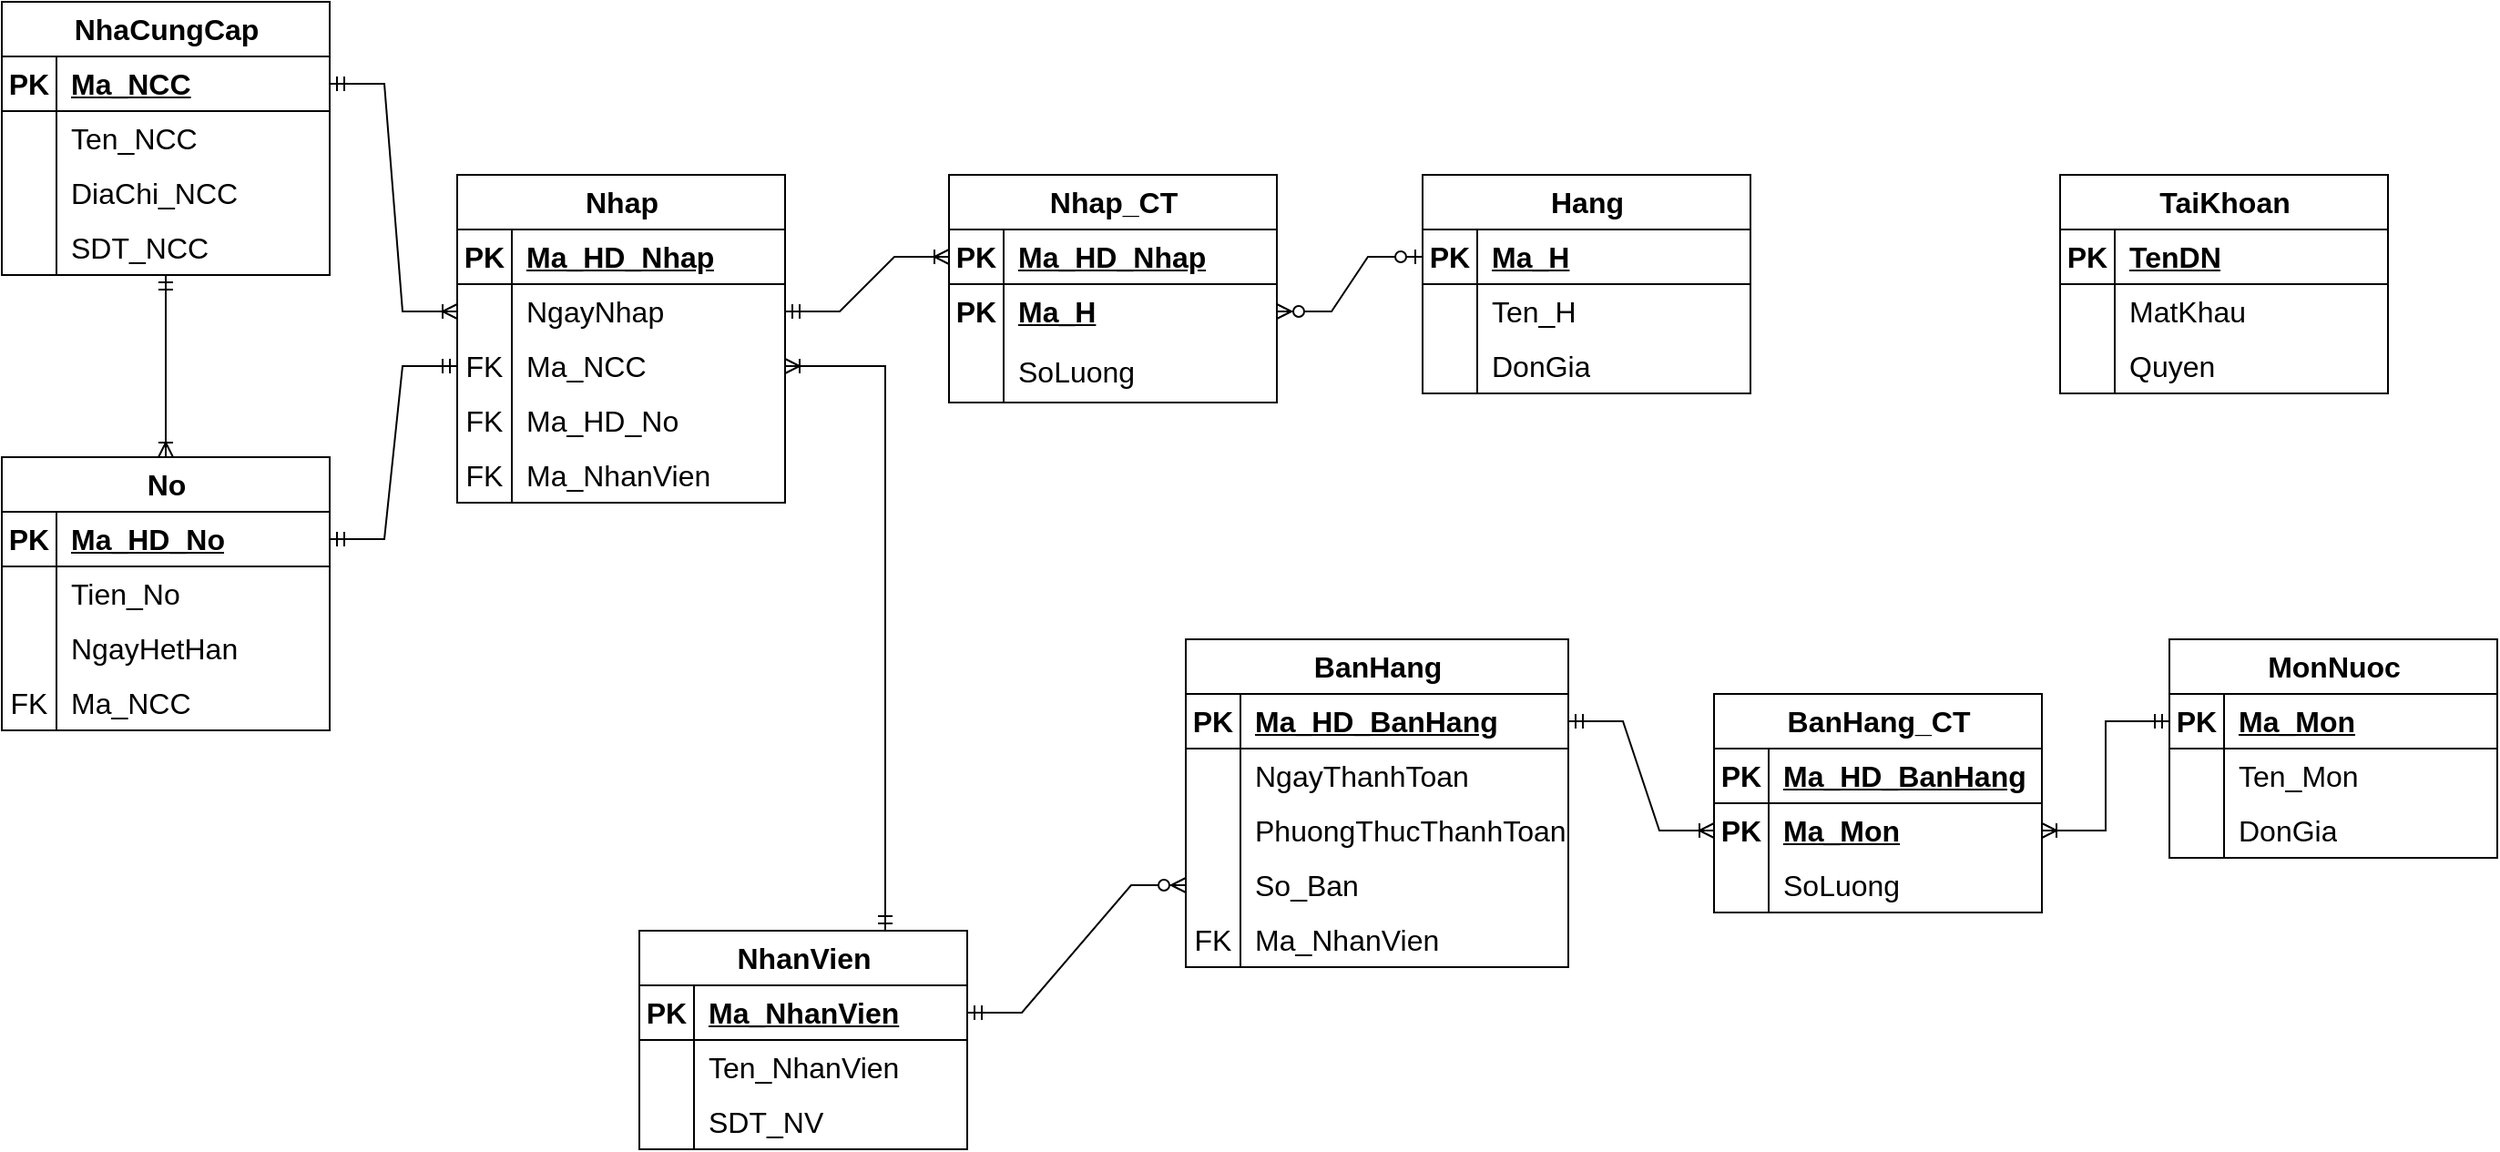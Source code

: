 <mxfile version="26.0.14" pages="4">
  <diagram name="Sơ đồ quan hệ" id="jdhajBPc8DlmA9IMdlyx">
    <mxGraphModel grid="1" page="1" gridSize="10" guides="1" tooltips="1" connect="1" arrows="1" fold="1" pageScale="1" pageWidth="827" pageHeight="1169" math="0" shadow="0">
      <root>
        <mxCell id="0" />
        <mxCell id="1" parent="0" />
        <mxCell id="s9ClLIuxdjHM1Dz8LOJ4-81" value="NhanVien" style="shape=table;startSize=30;container=1;collapsible=1;childLayout=tableLayout;fixedRows=1;rowLines=0;fontStyle=1;align=center;resizeLast=1;html=1;fontSize=16;" vertex="1" parent="1">
          <mxGeometry x="620" y="910" width="180" height="120" as="geometry" />
        </mxCell>
        <mxCell id="s9ClLIuxdjHM1Dz8LOJ4-82" value="" style="shape=tableRow;horizontal=0;startSize=0;swimlaneHead=0;swimlaneBody=0;fillColor=none;collapsible=0;dropTarget=0;points=[[0,0.5],[1,0.5]];portConstraint=eastwest;top=0;left=0;right=0;bottom=1;fontSize=16;" vertex="1" parent="s9ClLIuxdjHM1Dz8LOJ4-81">
          <mxGeometry y="30" width="180" height="30" as="geometry" />
        </mxCell>
        <mxCell id="s9ClLIuxdjHM1Dz8LOJ4-83" value="PK" style="shape=partialRectangle;connectable=0;fillColor=none;top=0;left=0;bottom=0;right=0;fontStyle=1;overflow=hidden;whiteSpace=wrap;html=1;fontSize=16;" vertex="1" parent="s9ClLIuxdjHM1Dz8LOJ4-82">
          <mxGeometry width="30" height="30" as="geometry">
            <mxRectangle width="30" height="30" as="alternateBounds" />
          </mxGeometry>
        </mxCell>
        <mxCell id="s9ClLIuxdjHM1Dz8LOJ4-84" value="Ma_NhanVien" style="shape=partialRectangle;connectable=0;fillColor=none;top=0;left=0;bottom=0;right=0;align=left;spacingLeft=6;fontStyle=5;overflow=hidden;whiteSpace=wrap;html=1;fontSize=16;" vertex="1" parent="s9ClLIuxdjHM1Dz8LOJ4-82">
          <mxGeometry x="30" width="150" height="30" as="geometry">
            <mxRectangle width="150" height="30" as="alternateBounds" />
          </mxGeometry>
        </mxCell>
        <mxCell id="s9ClLIuxdjHM1Dz8LOJ4-85" value="" style="shape=tableRow;horizontal=0;startSize=0;swimlaneHead=0;swimlaneBody=0;fillColor=none;collapsible=0;dropTarget=0;points=[[0,0.5],[1,0.5]];portConstraint=eastwest;top=0;left=0;right=0;bottom=0;fontSize=16;" vertex="1" parent="s9ClLIuxdjHM1Dz8LOJ4-81">
          <mxGeometry y="60" width="180" height="30" as="geometry" />
        </mxCell>
        <mxCell id="s9ClLIuxdjHM1Dz8LOJ4-86" value="" style="shape=partialRectangle;connectable=0;fillColor=none;top=0;left=0;bottom=0;right=0;editable=1;overflow=hidden;whiteSpace=wrap;html=1;fontSize=16;" vertex="1" parent="s9ClLIuxdjHM1Dz8LOJ4-85">
          <mxGeometry width="30" height="30" as="geometry">
            <mxRectangle width="30" height="30" as="alternateBounds" />
          </mxGeometry>
        </mxCell>
        <mxCell id="s9ClLIuxdjHM1Dz8LOJ4-87" value="Ten_NhanVien" style="shape=partialRectangle;connectable=0;fillColor=none;top=0;left=0;bottom=0;right=0;align=left;spacingLeft=6;overflow=hidden;whiteSpace=wrap;html=1;fontSize=16;" vertex="1" parent="s9ClLIuxdjHM1Dz8LOJ4-85">
          <mxGeometry x="30" width="150" height="30" as="geometry">
            <mxRectangle width="150" height="30" as="alternateBounds" />
          </mxGeometry>
        </mxCell>
        <mxCell id="UGKv_VSdxesSdC79pI0j-1" value="" style="shape=tableRow;horizontal=0;startSize=0;swimlaneHead=0;swimlaneBody=0;fillColor=none;collapsible=0;dropTarget=0;points=[[0,0.5],[1,0.5]];portConstraint=eastwest;top=0;left=0;right=0;bottom=0;fontSize=16;" vertex="1" parent="s9ClLIuxdjHM1Dz8LOJ4-81">
          <mxGeometry y="90" width="180" height="30" as="geometry" />
        </mxCell>
        <mxCell id="UGKv_VSdxesSdC79pI0j-2" value="" style="shape=partialRectangle;connectable=0;fillColor=none;top=0;left=0;bottom=0;right=0;editable=1;overflow=hidden;whiteSpace=wrap;html=1;fontSize=16;" vertex="1" parent="UGKv_VSdxesSdC79pI0j-1">
          <mxGeometry width="30" height="30" as="geometry">
            <mxRectangle width="30" height="30" as="alternateBounds" />
          </mxGeometry>
        </mxCell>
        <mxCell id="UGKv_VSdxesSdC79pI0j-3" value="SDT_NV" style="shape=partialRectangle;connectable=0;fillColor=none;top=0;left=0;bottom=0;right=0;align=left;spacingLeft=6;overflow=hidden;whiteSpace=wrap;html=1;fontSize=16;" vertex="1" parent="UGKv_VSdxesSdC79pI0j-1">
          <mxGeometry x="30" width="150" height="30" as="geometry">
            <mxRectangle width="150" height="30" as="alternateBounds" />
          </mxGeometry>
        </mxCell>
        <mxCell id="s9ClLIuxdjHM1Dz8LOJ4-150" value="BanHang" style="shape=table;startSize=30;container=1;collapsible=1;childLayout=tableLayout;fixedRows=1;rowLines=0;fontStyle=1;align=center;resizeLast=1;html=1;fontSize=16;" vertex="1" parent="1">
          <mxGeometry x="920" y="750" width="210" height="180" as="geometry" />
        </mxCell>
        <mxCell id="s9ClLIuxdjHM1Dz8LOJ4-151" value="" style="shape=tableRow;horizontal=0;startSize=0;swimlaneHead=0;swimlaneBody=0;fillColor=none;collapsible=0;dropTarget=0;points=[[0,0.5],[1,0.5]];portConstraint=eastwest;top=0;left=0;right=0;bottom=1;fontSize=16;" vertex="1" parent="s9ClLIuxdjHM1Dz8LOJ4-150">
          <mxGeometry y="30" width="210" height="30" as="geometry" />
        </mxCell>
        <mxCell id="s9ClLIuxdjHM1Dz8LOJ4-152" value="PK" style="shape=partialRectangle;connectable=0;fillColor=none;top=0;left=0;bottom=0;right=0;fontStyle=1;overflow=hidden;whiteSpace=wrap;html=1;fontSize=16;" vertex="1" parent="s9ClLIuxdjHM1Dz8LOJ4-151">
          <mxGeometry width="30" height="30" as="geometry">
            <mxRectangle width="30" height="30" as="alternateBounds" />
          </mxGeometry>
        </mxCell>
        <mxCell id="s9ClLIuxdjHM1Dz8LOJ4-153" value="Ma_HD_BanHang" style="shape=partialRectangle;connectable=0;fillColor=none;top=0;left=0;bottom=0;right=0;align=left;spacingLeft=6;fontStyle=5;overflow=hidden;whiteSpace=wrap;html=1;fontSize=16;" vertex="1" parent="s9ClLIuxdjHM1Dz8LOJ4-151">
          <mxGeometry x="30" width="180" height="30" as="geometry">
            <mxRectangle width="180" height="30" as="alternateBounds" />
          </mxGeometry>
        </mxCell>
        <mxCell id="s9ClLIuxdjHM1Dz8LOJ4-154" value="" style="shape=tableRow;horizontal=0;startSize=0;swimlaneHead=0;swimlaneBody=0;fillColor=none;collapsible=0;dropTarget=0;points=[[0,0.5],[1,0.5]];portConstraint=eastwest;top=0;left=0;right=0;bottom=0;fontSize=16;" vertex="1" parent="s9ClLIuxdjHM1Dz8LOJ4-150">
          <mxGeometry y="60" width="210" height="30" as="geometry" />
        </mxCell>
        <mxCell id="s9ClLIuxdjHM1Dz8LOJ4-155" value="" style="shape=partialRectangle;connectable=0;fillColor=none;top=0;left=0;bottom=0;right=0;editable=1;overflow=hidden;whiteSpace=wrap;html=1;fontSize=16;" vertex="1" parent="s9ClLIuxdjHM1Dz8LOJ4-154">
          <mxGeometry width="30" height="30" as="geometry">
            <mxRectangle width="30" height="30" as="alternateBounds" />
          </mxGeometry>
        </mxCell>
        <mxCell id="s9ClLIuxdjHM1Dz8LOJ4-156" value="NgayThanhToan" style="shape=partialRectangle;connectable=0;fillColor=none;top=0;left=0;bottom=0;right=0;align=left;spacingLeft=6;overflow=hidden;whiteSpace=wrap;html=1;fontSize=16;" vertex="1" parent="s9ClLIuxdjHM1Dz8LOJ4-154">
          <mxGeometry x="30" width="180" height="30" as="geometry">
            <mxRectangle width="180" height="30" as="alternateBounds" />
          </mxGeometry>
        </mxCell>
        <mxCell id="s9ClLIuxdjHM1Dz8LOJ4-157" value="" style="shape=tableRow;horizontal=0;startSize=0;swimlaneHead=0;swimlaneBody=0;fillColor=none;collapsible=0;dropTarget=0;points=[[0,0.5],[1,0.5]];portConstraint=eastwest;top=0;left=0;right=0;bottom=0;fontSize=16;" vertex="1" parent="s9ClLIuxdjHM1Dz8LOJ4-150">
          <mxGeometry y="90" width="210" height="30" as="geometry" />
        </mxCell>
        <mxCell id="s9ClLIuxdjHM1Dz8LOJ4-158" value="" style="shape=partialRectangle;connectable=0;fillColor=none;top=0;left=0;bottom=0;right=0;editable=1;overflow=hidden;whiteSpace=wrap;html=1;fontSize=16;" vertex="1" parent="s9ClLIuxdjHM1Dz8LOJ4-157">
          <mxGeometry width="30" height="30" as="geometry">
            <mxRectangle width="30" height="30" as="alternateBounds" />
          </mxGeometry>
        </mxCell>
        <mxCell id="s9ClLIuxdjHM1Dz8LOJ4-159" value="PhuongThucThanhToan" style="shape=partialRectangle;connectable=0;fillColor=none;top=0;left=0;bottom=0;right=0;align=left;spacingLeft=6;overflow=hidden;whiteSpace=wrap;html=1;fontSize=16;" vertex="1" parent="s9ClLIuxdjHM1Dz8LOJ4-157">
          <mxGeometry x="30" width="180" height="30" as="geometry">
            <mxRectangle width="180" height="30" as="alternateBounds" />
          </mxGeometry>
        </mxCell>
        <mxCell id="s9ClLIuxdjHM1Dz8LOJ4-199" style="shape=tableRow;horizontal=0;startSize=0;swimlaneHead=0;swimlaneBody=0;fillColor=none;collapsible=0;dropTarget=0;points=[[0,0.5],[1,0.5]];portConstraint=eastwest;top=0;left=0;right=0;bottom=0;fontSize=16;" vertex="1" parent="s9ClLIuxdjHM1Dz8LOJ4-150">
          <mxGeometry y="120" width="210" height="30" as="geometry" />
        </mxCell>
        <mxCell id="s9ClLIuxdjHM1Dz8LOJ4-200" value="" style="shape=partialRectangle;connectable=0;fillColor=none;top=0;left=0;bottom=0;right=0;editable=1;overflow=hidden;whiteSpace=wrap;html=1;fontSize=16;" vertex="1" parent="s9ClLIuxdjHM1Dz8LOJ4-199">
          <mxGeometry width="30" height="30" as="geometry">
            <mxRectangle width="30" height="30" as="alternateBounds" />
          </mxGeometry>
        </mxCell>
        <mxCell id="s9ClLIuxdjHM1Dz8LOJ4-201" value="So_Ban" style="shape=partialRectangle;connectable=0;fillColor=none;top=0;left=0;bottom=0;right=0;align=left;spacingLeft=6;overflow=hidden;whiteSpace=wrap;html=1;fontSize=16;" vertex="1" parent="s9ClLIuxdjHM1Dz8LOJ4-199">
          <mxGeometry x="30" width="180" height="30" as="geometry">
            <mxRectangle width="180" height="30" as="alternateBounds" />
          </mxGeometry>
        </mxCell>
        <mxCell id="s9ClLIuxdjHM1Dz8LOJ4-205" style="shape=tableRow;horizontal=0;startSize=0;swimlaneHead=0;swimlaneBody=0;fillColor=none;collapsible=0;dropTarget=0;points=[[0,0.5],[1,0.5]];portConstraint=eastwest;top=0;left=0;right=0;bottom=0;fontSize=16;" vertex="1" parent="s9ClLIuxdjHM1Dz8LOJ4-150">
          <mxGeometry y="150" width="210" height="30" as="geometry" />
        </mxCell>
        <mxCell id="s9ClLIuxdjHM1Dz8LOJ4-206" value="" style="shape=partialRectangle;connectable=0;fillColor=none;top=0;left=0;bottom=0;right=0;editable=1;overflow=hidden;whiteSpace=wrap;html=1;fontSize=16;" vertex="1" parent="s9ClLIuxdjHM1Dz8LOJ4-205">
          <mxGeometry width="30" height="30" as="geometry">
            <mxRectangle width="30" height="30" as="alternateBounds" />
          </mxGeometry>
        </mxCell>
        <mxCell id="s9ClLIuxdjHM1Dz8LOJ4-207" value="Ma_NhanVien" style="shape=partialRectangle;connectable=0;fillColor=none;top=0;left=0;bottom=0;right=0;align=left;spacingLeft=6;overflow=hidden;whiteSpace=wrap;html=1;fontSize=16;" vertex="1" parent="s9ClLIuxdjHM1Dz8LOJ4-205">
          <mxGeometry x="30" width="180" height="30" as="geometry">
            <mxRectangle width="180" height="30" as="alternateBounds" />
          </mxGeometry>
        </mxCell>
        <mxCell id="s9ClLIuxdjHM1Dz8LOJ4-166" value="MonNuoc" style="shape=table;startSize=30;container=1;collapsible=1;childLayout=tableLayout;fixedRows=1;rowLines=0;fontStyle=1;align=center;resizeLast=1;html=1;fontSize=16;" vertex="1" parent="1">
          <mxGeometry x="1460" y="750" width="180" height="120" as="geometry" />
        </mxCell>
        <mxCell id="s9ClLIuxdjHM1Dz8LOJ4-167" value="" style="shape=tableRow;horizontal=0;startSize=0;swimlaneHead=0;swimlaneBody=0;fillColor=none;collapsible=0;dropTarget=0;points=[[0,0.5],[1,0.5]];portConstraint=eastwest;top=0;left=0;right=0;bottom=1;fontSize=16;" vertex="1" parent="s9ClLIuxdjHM1Dz8LOJ4-166">
          <mxGeometry y="30" width="180" height="30" as="geometry" />
        </mxCell>
        <mxCell id="s9ClLIuxdjHM1Dz8LOJ4-168" value="PK" style="shape=partialRectangle;connectable=0;fillColor=none;top=0;left=0;bottom=0;right=0;fontStyle=1;overflow=hidden;whiteSpace=wrap;html=1;fontSize=16;" vertex="1" parent="s9ClLIuxdjHM1Dz8LOJ4-167">
          <mxGeometry width="30" height="30" as="geometry">
            <mxRectangle width="30" height="30" as="alternateBounds" />
          </mxGeometry>
        </mxCell>
        <mxCell id="s9ClLIuxdjHM1Dz8LOJ4-169" value="Ma_Mon" style="shape=partialRectangle;connectable=0;fillColor=none;top=0;left=0;bottom=0;right=0;align=left;spacingLeft=6;fontStyle=5;overflow=hidden;whiteSpace=wrap;html=1;fontSize=16;" vertex="1" parent="s9ClLIuxdjHM1Dz8LOJ4-167">
          <mxGeometry x="30" width="150" height="30" as="geometry">
            <mxRectangle width="150" height="30" as="alternateBounds" />
          </mxGeometry>
        </mxCell>
        <mxCell id="s9ClLIuxdjHM1Dz8LOJ4-170" value="" style="shape=tableRow;horizontal=0;startSize=0;swimlaneHead=0;swimlaneBody=0;fillColor=none;collapsible=0;dropTarget=0;points=[[0,0.5],[1,0.5]];portConstraint=eastwest;top=0;left=0;right=0;bottom=0;fontSize=16;" vertex="1" parent="s9ClLIuxdjHM1Dz8LOJ4-166">
          <mxGeometry y="60" width="180" height="30" as="geometry" />
        </mxCell>
        <mxCell id="s9ClLIuxdjHM1Dz8LOJ4-171" value="" style="shape=partialRectangle;connectable=0;fillColor=none;top=0;left=0;bottom=0;right=0;editable=1;overflow=hidden;whiteSpace=wrap;html=1;fontSize=16;" vertex="1" parent="s9ClLIuxdjHM1Dz8LOJ4-170">
          <mxGeometry width="30" height="30" as="geometry">
            <mxRectangle width="30" height="30" as="alternateBounds" />
          </mxGeometry>
        </mxCell>
        <mxCell id="s9ClLIuxdjHM1Dz8LOJ4-172" value="Ten_Mon" style="shape=partialRectangle;connectable=0;fillColor=none;top=0;left=0;bottom=0;right=0;align=left;spacingLeft=6;overflow=hidden;whiteSpace=wrap;html=1;fontSize=16;" vertex="1" parent="s9ClLIuxdjHM1Dz8LOJ4-170">
          <mxGeometry x="30" width="150" height="30" as="geometry">
            <mxRectangle width="150" height="30" as="alternateBounds" />
          </mxGeometry>
        </mxCell>
        <mxCell id="s9ClLIuxdjHM1Dz8LOJ4-173" value="" style="shape=tableRow;horizontal=0;startSize=0;swimlaneHead=0;swimlaneBody=0;fillColor=none;collapsible=0;dropTarget=0;points=[[0,0.5],[1,0.5]];portConstraint=eastwest;top=0;left=0;right=0;bottom=0;fontSize=16;" vertex="1" parent="s9ClLIuxdjHM1Dz8LOJ4-166">
          <mxGeometry y="90" width="180" height="30" as="geometry" />
        </mxCell>
        <mxCell id="s9ClLIuxdjHM1Dz8LOJ4-174" value="" style="shape=partialRectangle;connectable=0;fillColor=none;top=0;left=0;bottom=0;right=0;editable=1;overflow=hidden;whiteSpace=wrap;html=1;fontSize=16;" vertex="1" parent="s9ClLIuxdjHM1Dz8LOJ4-173">
          <mxGeometry width="30" height="30" as="geometry">
            <mxRectangle width="30" height="30" as="alternateBounds" />
          </mxGeometry>
        </mxCell>
        <mxCell id="s9ClLIuxdjHM1Dz8LOJ4-175" value="DonGia" style="shape=partialRectangle;connectable=0;fillColor=none;top=0;left=0;bottom=0;right=0;align=left;spacingLeft=6;overflow=hidden;whiteSpace=wrap;html=1;fontSize=16;" vertex="1" parent="s9ClLIuxdjHM1Dz8LOJ4-173">
          <mxGeometry x="30" width="150" height="30" as="geometry">
            <mxRectangle width="150" height="30" as="alternateBounds" />
          </mxGeometry>
        </mxCell>
        <mxCell id="s9ClLIuxdjHM1Dz8LOJ4-182" value="BanHang_CT" style="shape=table;startSize=30;container=1;collapsible=1;childLayout=tableLayout;fixedRows=1;rowLines=0;fontStyle=1;align=center;resizeLast=1;html=1;fontSize=16;" vertex="1" parent="1">
          <mxGeometry x="1210" y="780" width="180" height="120" as="geometry" />
        </mxCell>
        <mxCell id="s9ClLIuxdjHM1Dz8LOJ4-183" value="" style="shape=tableRow;horizontal=0;startSize=0;swimlaneHead=0;swimlaneBody=0;fillColor=none;collapsible=0;dropTarget=0;points=[[0,0.5],[1,0.5]];portConstraint=eastwest;top=0;left=0;right=0;bottom=1;fontSize=16;" vertex="1" parent="s9ClLIuxdjHM1Dz8LOJ4-182">
          <mxGeometry y="30" width="180" height="30" as="geometry" />
        </mxCell>
        <mxCell id="s9ClLIuxdjHM1Dz8LOJ4-184" value="PK" style="shape=partialRectangle;connectable=0;fillColor=none;top=0;left=0;bottom=0;right=0;fontStyle=1;overflow=hidden;whiteSpace=wrap;html=1;fontSize=16;" vertex="1" parent="s9ClLIuxdjHM1Dz8LOJ4-183">
          <mxGeometry width="30" height="30" as="geometry">
            <mxRectangle width="30" height="30" as="alternateBounds" />
          </mxGeometry>
        </mxCell>
        <mxCell id="s9ClLIuxdjHM1Dz8LOJ4-185" value="Ma_HD_BanHang" style="shape=partialRectangle;connectable=0;fillColor=none;top=0;left=0;bottom=0;right=0;align=left;spacingLeft=6;fontStyle=5;overflow=hidden;whiteSpace=wrap;html=1;fontSize=16;" vertex="1" parent="s9ClLIuxdjHM1Dz8LOJ4-183">
          <mxGeometry x="30" width="150" height="30" as="geometry">
            <mxRectangle width="150" height="30" as="alternateBounds" />
          </mxGeometry>
        </mxCell>
        <mxCell id="s9ClLIuxdjHM1Dz8LOJ4-186" value="" style="shape=tableRow;horizontal=0;startSize=0;swimlaneHead=0;swimlaneBody=0;fillColor=none;collapsible=0;dropTarget=0;points=[[0,0.5],[1,0.5]];portConstraint=eastwest;top=0;left=0;right=0;bottom=0;fontSize=16;" vertex="1" parent="s9ClLIuxdjHM1Dz8LOJ4-182">
          <mxGeometry y="60" width="180" height="30" as="geometry" />
        </mxCell>
        <mxCell id="s9ClLIuxdjHM1Dz8LOJ4-187" value="&lt;b style=&quot;font-size: 16px;&quot;&gt;PK&lt;/b&gt;" style="shape=partialRectangle;connectable=0;fillColor=none;top=0;left=0;bottom=0;right=0;editable=1;overflow=hidden;whiteSpace=wrap;html=1;fontSize=16;" vertex="1" parent="s9ClLIuxdjHM1Dz8LOJ4-186">
          <mxGeometry width="30" height="30" as="geometry">
            <mxRectangle width="30" height="30" as="alternateBounds" />
          </mxGeometry>
        </mxCell>
        <mxCell id="s9ClLIuxdjHM1Dz8LOJ4-188" value="&lt;b style=&quot;font-size: 16px;&quot;&gt;&lt;u style=&quot;font-size: 16px;&quot;&gt;Ma_Mon&lt;/u&gt;&lt;/b&gt;" style="shape=partialRectangle;connectable=0;fillColor=none;top=0;left=0;bottom=0;right=0;align=left;spacingLeft=6;overflow=hidden;whiteSpace=wrap;html=1;fontSize=16;" vertex="1" parent="s9ClLIuxdjHM1Dz8LOJ4-186">
          <mxGeometry x="30" width="150" height="30" as="geometry">
            <mxRectangle width="150" height="30" as="alternateBounds" />
          </mxGeometry>
        </mxCell>
        <mxCell id="rjlsqOC13iRwdC6T-3i0-14" value="" style="shape=tableRow;horizontal=0;startSize=0;swimlaneHead=0;swimlaneBody=0;fillColor=none;collapsible=0;dropTarget=0;points=[[0,0.5],[1,0.5]];portConstraint=eastwest;top=0;left=0;right=0;bottom=0;fontSize=16;" vertex="1" parent="s9ClLIuxdjHM1Dz8LOJ4-182">
          <mxGeometry y="90" width="180" height="30" as="geometry" />
        </mxCell>
        <mxCell id="rjlsqOC13iRwdC6T-3i0-15" value="" style="shape=partialRectangle;connectable=0;fillColor=none;top=0;left=0;bottom=0;right=0;editable=1;overflow=hidden;whiteSpace=wrap;html=1;fontSize=16;" vertex="1" parent="rjlsqOC13iRwdC6T-3i0-14">
          <mxGeometry width="30" height="30" as="geometry">
            <mxRectangle width="30" height="30" as="alternateBounds" />
          </mxGeometry>
        </mxCell>
        <mxCell id="rjlsqOC13iRwdC6T-3i0-16" value="&lt;span style=&quot;font-size: 16px;&quot;&gt;&lt;span style=&quot;font-size: 16px;&quot;&gt;SoLuong&lt;/span&gt;&lt;/span&gt;" style="shape=partialRectangle;connectable=0;fillColor=none;top=0;left=0;bottom=0;right=0;align=left;spacingLeft=6;overflow=hidden;whiteSpace=wrap;html=1;fontSize=16;" vertex="1" parent="rjlsqOC13iRwdC6T-3i0-14">
          <mxGeometry x="30" width="150" height="30" as="geometry">
            <mxRectangle width="150" height="30" as="alternateBounds" />
          </mxGeometry>
        </mxCell>
        <mxCell id="s9ClLIuxdjHM1Dz8LOJ4-208" value="" style="edgeStyle=entityRelationEdgeStyle;fontSize=16;html=1;endArrow=ERoneToMany;startArrow=ERmandOne;rounded=0;entryX=0;entryY=0.5;entryDx=0;entryDy=0;exitX=1;exitY=0.5;exitDx=0;exitDy=0;" edge="1" parent="1" source="s9ClLIuxdjHM1Dz8LOJ4-151" target="s9ClLIuxdjHM1Dz8LOJ4-186">
          <mxGeometry width="100" height="100" relative="1" as="geometry">
            <mxPoint x="1030" y="1020" as="sourcePoint" />
            <mxPoint x="1190" y="920" as="targetPoint" />
          </mxGeometry>
        </mxCell>
        <mxCell id="s9ClLIuxdjHM1Dz8LOJ4-229" value="" style="edgeStyle=entityRelationEdgeStyle;fontSize=16;html=1;endArrow=ERzeroToMany;startArrow=ERmandOne;rounded=0;exitX=1;exitY=0.5;exitDx=0;exitDy=0;entryX=0;entryY=0.5;entryDx=0;entryDy=0;" edge="1" parent="1" source="s9ClLIuxdjHM1Dz8LOJ4-82">
          <mxGeometry width="100" height="100" relative="1" as="geometry">
            <mxPoint x="900" y="900" as="sourcePoint" />
            <mxPoint x="920" y="885" as="targetPoint" />
          </mxGeometry>
        </mxCell>
        <mxCell id="Zkk-tBcWQcPe5gxD8Fpe-1" value="Nhap" style="shape=table;startSize=30;container=1;collapsible=1;childLayout=tableLayout;fixedRows=1;rowLines=0;fontStyle=1;align=center;resizeLast=1;html=1;fontSize=16;" vertex="1" parent="1">
          <mxGeometry x="520" y="495" width="180" height="180" as="geometry" />
        </mxCell>
        <mxCell id="Zkk-tBcWQcPe5gxD8Fpe-2" value="" style="shape=tableRow;horizontal=0;startSize=0;swimlaneHead=0;swimlaneBody=0;fillColor=none;collapsible=0;dropTarget=0;points=[[0,0.5],[1,0.5]];portConstraint=eastwest;top=0;left=0;right=0;bottom=1;fontSize=16;" vertex="1" parent="Zkk-tBcWQcPe5gxD8Fpe-1">
          <mxGeometry y="30" width="180" height="30" as="geometry" />
        </mxCell>
        <mxCell id="Zkk-tBcWQcPe5gxD8Fpe-3" value="PK" style="shape=partialRectangle;connectable=0;fillColor=none;top=0;left=0;bottom=0;right=0;fontStyle=1;overflow=hidden;whiteSpace=wrap;html=1;fontSize=16;" vertex="1" parent="Zkk-tBcWQcPe5gxD8Fpe-2">
          <mxGeometry width="30" height="30" as="geometry">
            <mxRectangle width="30" height="30" as="alternateBounds" />
          </mxGeometry>
        </mxCell>
        <mxCell id="Zkk-tBcWQcPe5gxD8Fpe-4" value="Ma_HD_Nhap" style="shape=partialRectangle;connectable=0;fillColor=none;top=0;left=0;bottom=0;right=0;align=left;spacingLeft=6;fontStyle=5;overflow=hidden;whiteSpace=wrap;html=1;fontSize=16;" vertex="1" parent="Zkk-tBcWQcPe5gxD8Fpe-2">
          <mxGeometry x="30" width="150" height="30" as="geometry">
            <mxRectangle width="150" height="30" as="alternateBounds" />
          </mxGeometry>
        </mxCell>
        <mxCell id="Zkk-tBcWQcPe5gxD8Fpe-5" value="" style="shape=tableRow;horizontal=0;startSize=0;swimlaneHead=0;swimlaneBody=0;fillColor=none;collapsible=0;dropTarget=0;points=[[0,0.5],[1,0.5]];portConstraint=eastwest;top=0;left=0;right=0;bottom=0;fontSize=16;" vertex="1" parent="Zkk-tBcWQcPe5gxD8Fpe-1">
          <mxGeometry y="60" width="180" height="30" as="geometry" />
        </mxCell>
        <mxCell id="Zkk-tBcWQcPe5gxD8Fpe-6" value="" style="shape=partialRectangle;connectable=0;fillColor=none;top=0;left=0;bottom=0;right=0;editable=1;overflow=hidden;whiteSpace=wrap;html=1;fontSize=16;" vertex="1" parent="Zkk-tBcWQcPe5gxD8Fpe-5">
          <mxGeometry width="30" height="30" as="geometry">
            <mxRectangle width="30" height="30" as="alternateBounds" />
          </mxGeometry>
        </mxCell>
        <mxCell id="Zkk-tBcWQcPe5gxD8Fpe-7" value="NgayNhap" style="shape=partialRectangle;connectable=0;fillColor=none;top=0;left=0;bottom=0;right=0;align=left;spacingLeft=6;overflow=hidden;whiteSpace=wrap;html=1;fontSize=16;" vertex="1" parent="Zkk-tBcWQcPe5gxD8Fpe-5">
          <mxGeometry x="30" width="150" height="30" as="geometry">
            <mxRectangle width="150" height="30" as="alternateBounds" />
          </mxGeometry>
        </mxCell>
        <mxCell id="Zkk-tBcWQcPe5gxD8Fpe-14" style="shape=tableRow;horizontal=0;startSize=0;swimlaneHead=0;swimlaneBody=0;fillColor=none;collapsible=0;dropTarget=0;points=[[0,0.5],[1,0.5]];portConstraint=eastwest;top=0;left=0;right=0;bottom=0;fontSize=16;" vertex="1" parent="Zkk-tBcWQcPe5gxD8Fpe-1">
          <mxGeometry y="90" width="180" height="30" as="geometry" />
        </mxCell>
        <mxCell id="Zkk-tBcWQcPe5gxD8Fpe-15" value="FK" style="shape=partialRectangle;connectable=0;fillColor=none;top=0;left=0;bottom=0;right=0;editable=1;overflow=hidden;whiteSpace=wrap;html=1;fontSize=16;" vertex="1" parent="Zkk-tBcWQcPe5gxD8Fpe-14">
          <mxGeometry width="30" height="30" as="geometry">
            <mxRectangle width="30" height="30" as="alternateBounds" />
          </mxGeometry>
        </mxCell>
        <mxCell id="Zkk-tBcWQcPe5gxD8Fpe-16" value="Ma_NCC" style="shape=partialRectangle;connectable=0;fillColor=none;top=0;left=0;bottom=0;right=0;align=left;spacingLeft=6;overflow=hidden;whiteSpace=wrap;html=1;fontSize=16;" vertex="1" parent="Zkk-tBcWQcPe5gxD8Fpe-14">
          <mxGeometry x="30" width="150" height="30" as="geometry">
            <mxRectangle width="150" height="30" as="alternateBounds" />
          </mxGeometry>
        </mxCell>
        <mxCell id="Zkk-tBcWQcPe5gxD8Fpe-17" style="shape=tableRow;horizontal=0;startSize=0;swimlaneHead=0;swimlaneBody=0;fillColor=none;collapsible=0;dropTarget=0;points=[[0,0.5],[1,0.5]];portConstraint=eastwest;top=0;left=0;right=0;bottom=0;fontSize=16;" vertex="1" parent="Zkk-tBcWQcPe5gxD8Fpe-1">
          <mxGeometry y="120" width="180" height="30" as="geometry" />
        </mxCell>
        <mxCell id="Zkk-tBcWQcPe5gxD8Fpe-18" value="FK" style="shape=partialRectangle;connectable=0;fillColor=none;top=0;left=0;bottom=0;right=0;editable=1;overflow=hidden;whiteSpace=wrap;html=1;fontSize=16;" vertex="1" parent="Zkk-tBcWQcPe5gxD8Fpe-17">
          <mxGeometry width="30" height="30" as="geometry">
            <mxRectangle width="30" height="30" as="alternateBounds" />
          </mxGeometry>
        </mxCell>
        <mxCell id="Zkk-tBcWQcPe5gxD8Fpe-19" value="" style="shape=partialRectangle;connectable=0;fillColor=none;top=0;left=0;bottom=0;right=0;align=left;spacingLeft=6;overflow=hidden;whiteSpace=wrap;html=1;fontSize=16;" vertex="1" parent="Zkk-tBcWQcPe5gxD8Fpe-17">
          <mxGeometry x="30" width="150" height="30" as="geometry">
            <mxRectangle width="150" height="30" as="alternateBounds" />
          </mxGeometry>
        </mxCell>
        <mxCell id="-8B2PvHMc_jzVL2Yt8Jw-76" value="" style="shape=tableRow;horizontal=0;startSize=0;swimlaneHead=0;swimlaneBody=0;fillColor=none;collapsible=0;dropTarget=0;points=[[0,0.5],[1,0.5]];portConstraint=eastwest;top=0;left=0;right=0;bottom=0;fontSize=16;" vertex="1" parent="Zkk-tBcWQcPe5gxD8Fpe-1">
          <mxGeometry y="150" width="180" height="30" as="geometry" />
        </mxCell>
        <mxCell id="-8B2PvHMc_jzVL2Yt8Jw-77" value="FK" style="shape=partialRectangle;connectable=0;fillColor=none;top=0;left=0;bottom=0;right=0;editable=1;overflow=hidden;whiteSpace=wrap;html=1;fontSize=16;" vertex="1" parent="-8B2PvHMc_jzVL2Yt8Jw-76">
          <mxGeometry width="30" height="30" as="geometry">
            <mxRectangle width="30" height="30" as="alternateBounds" />
          </mxGeometry>
        </mxCell>
        <mxCell id="-8B2PvHMc_jzVL2Yt8Jw-78" value="Ma_NhanVien" style="shape=partialRectangle;connectable=0;fillColor=none;top=0;left=0;bottom=0;right=0;align=left;spacingLeft=6;overflow=hidden;whiteSpace=wrap;html=1;fontSize=16;" vertex="1" parent="-8B2PvHMc_jzVL2Yt8Jw-76">
          <mxGeometry x="30" width="150" height="30" as="geometry">
            <mxRectangle width="150" height="30" as="alternateBounds" />
          </mxGeometry>
        </mxCell>
        <mxCell id="Zkk-tBcWQcPe5gxD8Fpe-39" value="Hang" style="shape=table;startSize=30;container=1;collapsible=1;childLayout=tableLayout;fixedRows=1;rowLines=0;fontStyle=1;align=center;resizeLast=1;html=1;fontSize=16;" vertex="1" parent="1">
          <mxGeometry x="1050" y="495" width="180" height="120" as="geometry" />
        </mxCell>
        <mxCell id="Zkk-tBcWQcPe5gxD8Fpe-40" value="" style="shape=tableRow;horizontal=0;startSize=0;swimlaneHead=0;swimlaneBody=0;fillColor=none;collapsible=0;dropTarget=0;points=[[0,0.5],[1,0.5]];portConstraint=eastwest;top=0;left=0;right=0;bottom=1;fontSize=16;" vertex="1" parent="Zkk-tBcWQcPe5gxD8Fpe-39">
          <mxGeometry y="30" width="180" height="30" as="geometry" />
        </mxCell>
        <mxCell id="Zkk-tBcWQcPe5gxD8Fpe-41" value="PK" style="shape=partialRectangle;connectable=0;fillColor=none;top=0;left=0;bottom=0;right=0;fontStyle=1;overflow=hidden;whiteSpace=wrap;html=1;fontSize=16;" vertex="1" parent="Zkk-tBcWQcPe5gxD8Fpe-40">
          <mxGeometry width="30" height="30" as="geometry">
            <mxRectangle width="30" height="30" as="alternateBounds" />
          </mxGeometry>
        </mxCell>
        <mxCell id="Zkk-tBcWQcPe5gxD8Fpe-42" value="Ma_H" style="shape=partialRectangle;connectable=0;fillColor=none;top=0;left=0;bottom=0;right=0;align=left;spacingLeft=6;fontStyle=5;overflow=hidden;whiteSpace=wrap;html=1;fontSize=16;" vertex="1" parent="Zkk-tBcWQcPe5gxD8Fpe-40">
          <mxGeometry x="30" width="150" height="30" as="geometry">
            <mxRectangle width="150" height="30" as="alternateBounds" />
          </mxGeometry>
        </mxCell>
        <mxCell id="Zkk-tBcWQcPe5gxD8Fpe-43" value="" style="shape=tableRow;horizontal=0;startSize=0;swimlaneHead=0;swimlaneBody=0;fillColor=none;collapsible=0;dropTarget=0;points=[[0,0.5],[1,0.5]];portConstraint=eastwest;top=0;left=0;right=0;bottom=0;fontSize=16;" vertex="1" parent="Zkk-tBcWQcPe5gxD8Fpe-39">
          <mxGeometry y="60" width="180" height="30" as="geometry" />
        </mxCell>
        <mxCell id="Zkk-tBcWQcPe5gxD8Fpe-44" value="" style="shape=partialRectangle;connectable=0;fillColor=none;top=0;left=0;bottom=0;right=0;editable=1;overflow=hidden;whiteSpace=wrap;html=1;fontSize=16;" vertex="1" parent="Zkk-tBcWQcPe5gxD8Fpe-43">
          <mxGeometry width="30" height="30" as="geometry">
            <mxRectangle width="30" height="30" as="alternateBounds" />
          </mxGeometry>
        </mxCell>
        <mxCell id="Zkk-tBcWQcPe5gxD8Fpe-45" value="Ten_H" style="shape=partialRectangle;connectable=0;fillColor=none;top=0;left=0;bottom=0;right=0;align=left;spacingLeft=6;overflow=hidden;whiteSpace=wrap;html=1;fontSize=16;" vertex="1" parent="Zkk-tBcWQcPe5gxD8Fpe-43">
          <mxGeometry x="30" width="150" height="30" as="geometry">
            <mxRectangle width="150" height="30" as="alternateBounds" />
          </mxGeometry>
        </mxCell>
        <mxCell id="Zkk-tBcWQcPe5gxD8Fpe-46" value="" style="shape=tableRow;horizontal=0;startSize=0;swimlaneHead=0;swimlaneBody=0;fillColor=none;collapsible=0;dropTarget=0;points=[[0,0.5],[1,0.5]];portConstraint=eastwest;top=0;left=0;right=0;bottom=0;fontSize=16;" vertex="1" parent="Zkk-tBcWQcPe5gxD8Fpe-39">
          <mxGeometry y="90" width="180" height="30" as="geometry" />
        </mxCell>
        <mxCell id="Zkk-tBcWQcPe5gxD8Fpe-47" value="" style="shape=partialRectangle;connectable=0;fillColor=none;top=0;left=0;bottom=0;right=0;editable=1;overflow=hidden;whiteSpace=wrap;html=1;fontSize=16;" vertex="1" parent="Zkk-tBcWQcPe5gxD8Fpe-46">
          <mxGeometry width="30" height="30" as="geometry">
            <mxRectangle width="30" height="30" as="alternateBounds" />
          </mxGeometry>
        </mxCell>
        <mxCell id="Zkk-tBcWQcPe5gxD8Fpe-48" value="DonGia" style="shape=partialRectangle;connectable=0;fillColor=none;top=0;left=0;bottom=0;right=0;align=left;spacingLeft=6;overflow=hidden;whiteSpace=wrap;html=1;fontSize=16;" vertex="1" parent="Zkk-tBcWQcPe5gxD8Fpe-46">
          <mxGeometry x="30" width="150" height="30" as="geometry">
            <mxRectangle width="150" height="30" as="alternateBounds" />
          </mxGeometry>
        </mxCell>
        <mxCell id="Zkk-tBcWQcPe5gxD8Fpe-65" value="" style="edgeStyle=entityRelationEdgeStyle;fontSize=16;html=1;endArrow=ERoneToMany;startArrow=ERmandOne;rounded=0;exitX=1;exitY=0.5;exitDx=0;exitDy=0;entryX=0;entryY=0.5;entryDx=0;entryDy=0;" edge="1" parent="1" source="Zkk-tBcWQcPe5gxD8Fpe-5" target="rjlsqOC13iRwdC6T-3i0-5">
          <mxGeometry width="100" height="100" relative="1" as="geometry">
            <mxPoint x="850" y="755" as="sourcePoint" />
            <mxPoint x="790" y="547.5" as="targetPoint" />
          </mxGeometry>
        </mxCell>
        <mxCell id="Zkk-tBcWQcPe5gxD8Fpe-66" value="" style="edgeStyle=entityRelationEdgeStyle;fontSize=16;html=1;endArrow=ERzeroToMany;startArrow=ERzeroToOne;rounded=0;entryX=1;entryY=0.5;entryDx=0;entryDy=0;exitX=0;exitY=0.5;exitDx=0;exitDy=0;" edge="1" parent="1" source="Zkk-tBcWQcPe5gxD8Fpe-40" target="rjlsqOC13iRwdC6T-3i0-8">
          <mxGeometry width="100" height="100" relative="1" as="geometry">
            <mxPoint x="850" y="755" as="sourcePoint" />
            <mxPoint x="970" y="585" as="targetPoint" />
          </mxGeometry>
        </mxCell>
        <mxCell id="Zkk-tBcWQcPe5gxD8Fpe-68" value="&lt;font style=&quot;font-size: 16px;&quot;&gt;NhaCungCap&lt;/font&gt;" style="shape=table;startSize=30;container=1;collapsible=1;childLayout=tableLayout;fixedRows=1;rowLines=0;fontStyle=1;align=center;resizeLast=1;html=1;fontSize=16;" vertex="1" parent="1">
          <mxGeometry x="270" y="400" width="180" height="150" as="geometry" />
        </mxCell>
        <mxCell id="Zkk-tBcWQcPe5gxD8Fpe-69" value="" style="shape=tableRow;horizontal=0;startSize=0;swimlaneHead=0;swimlaneBody=0;fillColor=none;collapsible=0;dropTarget=0;points=[[0,0.5],[1,0.5]];portConstraint=eastwest;top=0;left=0;right=0;bottom=1;fontSize=16;" vertex="1" parent="Zkk-tBcWQcPe5gxD8Fpe-68">
          <mxGeometry y="30" width="180" height="30" as="geometry" />
        </mxCell>
        <mxCell id="Zkk-tBcWQcPe5gxD8Fpe-70" value="PK" style="shape=partialRectangle;connectable=0;fillColor=none;top=0;left=0;bottom=0;right=0;fontStyle=1;overflow=hidden;whiteSpace=wrap;html=1;fontSize=16;" vertex="1" parent="Zkk-tBcWQcPe5gxD8Fpe-69">
          <mxGeometry width="30" height="30" as="geometry">
            <mxRectangle width="30" height="30" as="alternateBounds" />
          </mxGeometry>
        </mxCell>
        <mxCell id="Zkk-tBcWQcPe5gxD8Fpe-71" value="Ma_NCC" style="shape=partialRectangle;connectable=0;fillColor=none;top=0;left=0;bottom=0;right=0;align=left;spacingLeft=6;fontStyle=5;overflow=hidden;whiteSpace=wrap;html=1;fontSize=16;" vertex="1" parent="Zkk-tBcWQcPe5gxD8Fpe-69">
          <mxGeometry x="30" width="150" height="30" as="geometry">
            <mxRectangle width="150" height="30" as="alternateBounds" />
          </mxGeometry>
        </mxCell>
        <mxCell id="Zkk-tBcWQcPe5gxD8Fpe-72" value="" style="shape=tableRow;horizontal=0;startSize=0;swimlaneHead=0;swimlaneBody=0;fillColor=none;collapsible=0;dropTarget=0;points=[[0,0.5],[1,0.5]];portConstraint=eastwest;top=0;left=0;right=0;bottom=0;fontSize=16;" vertex="1" parent="Zkk-tBcWQcPe5gxD8Fpe-68">
          <mxGeometry y="60" width="180" height="30" as="geometry" />
        </mxCell>
        <mxCell id="Zkk-tBcWQcPe5gxD8Fpe-73" value="" style="shape=partialRectangle;connectable=0;fillColor=none;top=0;left=0;bottom=0;right=0;editable=1;overflow=hidden;whiteSpace=wrap;html=1;fontSize=16;" vertex="1" parent="Zkk-tBcWQcPe5gxD8Fpe-72">
          <mxGeometry width="30" height="30" as="geometry">
            <mxRectangle width="30" height="30" as="alternateBounds" />
          </mxGeometry>
        </mxCell>
        <mxCell id="Zkk-tBcWQcPe5gxD8Fpe-74" value="Ten_NCC" style="shape=partialRectangle;connectable=0;fillColor=none;top=0;left=0;bottom=0;right=0;align=left;spacingLeft=6;overflow=hidden;whiteSpace=wrap;html=1;fontSize=16;" vertex="1" parent="Zkk-tBcWQcPe5gxD8Fpe-72">
          <mxGeometry x="30" width="150" height="30" as="geometry">
            <mxRectangle width="150" height="30" as="alternateBounds" />
          </mxGeometry>
        </mxCell>
        <mxCell id="Zkk-tBcWQcPe5gxD8Fpe-75" value="" style="shape=tableRow;horizontal=0;startSize=0;swimlaneHead=0;swimlaneBody=0;fillColor=none;collapsible=0;dropTarget=0;points=[[0,0.5],[1,0.5]];portConstraint=eastwest;top=0;left=0;right=0;bottom=0;fontSize=16;" vertex="1" parent="Zkk-tBcWQcPe5gxD8Fpe-68">
          <mxGeometry y="90" width="180" height="30" as="geometry" />
        </mxCell>
        <mxCell id="Zkk-tBcWQcPe5gxD8Fpe-76" value="" style="shape=partialRectangle;connectable=0;fillColor=none;top=0;left=0;bottom=0;right=0;editable=1;overflow=hidden;whiteSpace=wrap;html=1;fontSize=16;" vertex="1" parent="Zkk-tBcWQcPe5gxD8Fpe-75">
          <mxGeometry width="30" height="30" as="geometry">
            <mxRectangle width="30" height="30" as="alternateBounds" />
          </mxGeometry>
        </mxCell>
        <mxCell id="Zkk-tBcWQcPe5gxD8Fpe-77" value="DiaChi_NCC" style="shape=partialRectangle;connectable=0;fillColor=none;top=0;left=0;bottom=0;right=0;align=left;spacingLeft=6;overflow=hidden;whiteSpace=wrap;html=1;fontSize=16;" vertex="1" parent="Zkk-tBcWQcPe5gxD8Fpe-75">
          <mxGeometry x="30" width="150" height="30" as="geometry">
            <mxRectangle width="150" height="30" as="alternateBounds" />
          </mxGeometry>
        </mxCell>
        <mxCell id="Zkk-tBcWQcPe5gxD8Fpe-78" value="" style="shape=tableRow;horizontal=0;startSize=0;swimlaneHead=0;swimlaneBody=0;fillColor=none;collapsible=0;dropTarget=0;points=[[0,0.5],[1,0.5]];portConstraint=eastwest;top=0;left=0;right=0;bottom=0;fontSize=16;" vertex="1" parent="Zkk-tBcWQcPe5gxD8Fpe-68">
          <mxGeometry y="120" width="180" height="30" as="geometry" />
        </mxCell>
        <mxCell id="Zkk-tBcWQcPe5gxD8Fpe-79" value="" style="shape=partialRectangle;connectable=0;fillColor=none;top=0;left=0;bottom=0;right=0;editable=1;overflow=hidden;whiteSpace=wrap;html=1;fontSize=16;" vertex="1" parent="Zkk-tBcWQcPe5gxD8Fpe-78">
          <mxGeometry width="30" height="30" as="geometry">
            <mxRectangle width="30" height="30" as="alternateBounds" />
          </mxGeometry>
        </mxCell>
        <mxCell id="Zkk-tBcWQcPe5gxD8Fpe-80" value="SDT_NCC" style="shape=partialRectangle;connectable=0;fillColor=none;top=0;left=0;bottom=0;right=0;align=left;spacingLeft=6;overflow=hidden;whiteSpace=wrap;html=1;fontSize=16;" vertex="1" parent="Zkk-tBcWQcPe5gxD8Fpe-78">
          <mxGeometry x="30" width="150" height="30" as="geometry">
            <mxRectangle width="150" height="30" as="alternateBounds" />
          </mxGeometry>
        </mxCell>
        <mxCell id="Zkk-tBcWQcPe5gxD8Fpe-83" value="Ma_HD_No" style="shape=partialRectangle;connectable=0;fillColor=none;top=0;left=0;bottom=0;right=0;align=left;spacingLeft=6;overflow=hidden;whiteSpace=wrap;html=1;fontSize=16;" vertex="1" parent="1">
          <mxGeometry x="550" y="615" width="150" height="30" as="geometry">
            <mxRectangle width="150" height="30" as="alternateBounds" />
          </mxGeometry>
        </mxCell>
        <mxCell id="Zkk-tBcWQcPe5gxD8Fpe-90" value="" style="edgeStyle=entityRelationEdgeStyle;fontSize=16;html=1;endArrow=ERoneToMany;startArrow=ERmandOne;rounded=0;entryX=0;entryY=0.5;entryDx=0;entryDy=0;exitX=1;exitY=0.5;exitDx=0;exitDy=0;" edge="1" parent="1" source="Zkk-tBcWQcPe5gxD8Fpe-69" target="Zkk-tBcWQcPe5gxD8Fpe-5">
          <mxGeometry width="100" height="100" relative="1" as="geometry">
            <mxPoint x="440" y="655" as="sourcePoint" />
            <mxPoint x="380" y="495" as="targetPoint" />
          </mxGeometry>
        </mxCell>
        <mxCell id="u462wseT_vUOSSLegIhY-1" value="" style="edgeStyle=orthogonalEdgeStyle;fontSize=16;html=1;endArrow=ERoneToMany;startArrow=ERmandOne;rounded=0;exitX=0;exitY=0.5;exitDx=0;exitDy=0;entryX=1;entryY=0.5;entryDx=0;entryDy=0;" edge="1" parent="1" source="s9ClLIuxdjHM1Dz8LOJ4-167" target="s9ClLIuxdjHM1Dz8LOJ4-186">
          <mxGeometry width="100" height="100" relative="1" as="geometry">
            <mxPoint x="1520" y="1190" as="sourcePoint" />
            <mxPoint x="1560" y="940" as="targetPoint" />
          </mxGeometry>
        </mxCell>
        <mxCell id="skfGzKgs7RRxEF6BBfAG-1" value="No" style="shape=table;startSize=30;container=1;collapsible=1;childLayout=tableLayout;fixedRows=1;rowLines=0;fontStyle=1;align=center;resizeLast=1;html=1;fontSize=16;" vertex="1" parent="1">
          <mxGeometry x="270" y="650" width="180" height="150" as="geometry" />
        </mxCell>
        <mxCell id="skfGzKgs7RRxEF6BBfAG-2" value="" style="shape=tableRow;horizontal=0;startSize=0;swimlaneHead=0;swimlaneBody=0;fillColor=none;collapsible=0;dropTarget=0;points=[[0,0.5],[1,0.5]];portConstraint=eastwest;top=0;left=0;right=0;bottom=1;fontSize=16;" vertex="1" parent="skfGzKgs7RRxEF6BBfAG-1">
          <mxGeometry y="30" width="180" height="30" as="geometry" />
        </mxCell>
        <mxCell id="skfGzKgs7RRxEF6BBfAG-3" value="PK" style="shape=partialRectangle;connectable=0;fillColor=none;top=0;left=0;bottom=0;right=0;fontStyle=1;overflow=hidden;whiteSpace=wrap;html=1;fontSize=16;" vertex="1" parent="skfGzKgs7RRxEF6BBfAG-2">
          <mxGeometry width="30" height="30" as="geometry">
            <mxRectangle width="30" height="30" as="alternateBounds" />
          </mxGeometry>
        </mxCell>
        <mxCell id="skfGzKgs7RRxEF6BBfAG-4" value="Ma_HD_No" style="shape=partialRectangle;connectable=0;fillColor=none;top=0;left=0;bottom=0;right=0;align=left;spacingLeft=6;fontStyle=5;overflow=hidden;whiteSpace=wrap;html=1;fontSize=16;" vertex="1" parent="skfGzKgs7RRxEF6BBfAG-2">
          <mxGeometry x="30" width="150" height="30" as="geometry">
            <mxRectangle width="150" height="30" as="alternateBounds" />
          </mxGeometry>
        </mxCell>
        <mxCell id="skfGzKgs7RRxEF6BBfAG-5" value="" style="shape=tableRow;horizontal=0;startSize=0;swimlaneHead=0;swimlaneBody=0;fillColor=none;collapsible=0;dropTarget=0;points=[[0,0.5],[1,0.5]];portConstraint=eastwest;top=0;left=0;right=0;bottom=0;fontSize=16;" vertex="1" parent="skfGzKgs7RRxEF6BBfAG-1">
          <mxGeometry y="60" width="180" height="30" as="geometry" />
        </mxCell>
        <mxCell id="skfGzKgs7RRxEF6BBfAG-6" value="" style="shape=partialRectangle;connectable=0;fillColor=none;top=0;left=0;bottom=0;right=0;editable=1;overflow=hidden;whiteSpace=wrap;html=1;fontSize=16;" vertex="1" parent="skfGzKgs7RRxEF6BBfAG-5">
          <mxGeometry width="30" height="30" as="geometry">
            <mxRectangle width="30" height="30" as="alternateBounds" />
          </mxGeometry>
        </mxCell>
        <mxCell id="skfGzKgs7RRxEF6BBfAG-7" value="Tien_No" style="shape=partialRectangle;connectable=0;fillColor=none;top=0;left=0;bottom=0;right=0;align=left;spacingLeft=6;overflow=hidden;whiteSpace=wrap;html=1;fontSize=16;" vertex="1" parent="skfGzKgs7RRxEF6BBfAG-5">
          <mxGeometry x="30" width="150" height="30" as="geometry">
            <mxRectangle width="150" height="30" as="alternateBounds" />
          </mxGeometry>
        </mxCell>
        <mxCell id="skfGzKgs7RRxEF6BBfAG-8" value="" style="shape=tableRow;horizontal=0;startSize=0;swimlaneHead=0;swimlaneBody=0;fillColor=none;collapsible=0;dropTarget=0;points=[[0,0.5],[1,0.5]];portConstraint=eastwest;top=0;left=0;right=0;bottom=0;fontSize=16;" vertex="1" parent="skfGzKgs7RRxEF6BBfAG-1">
          <mxGeometry y="90" width="180" height="30" as="geometry" />
        </mxCell>
        <mxCell id="skfGzKgs7RRxEF6BBfAG-9" value="" style="shape=partialRectangle;connectable=0;fillColor=none;top=0;left=0;bottom=0;right=0;editable=1;overflow=hidden;whiteSpace=wrap;html=1;fontSize=16;" vertex="1" parent="skfGzKgs7RRxEF6BBfAG-8">
          <mxGeometry width="30" height="30" as="geometry">
            <mxRectangle width="30" height="30" as="alternateBounds" />
          </mxGeometry>
        </mxCell>
        <mxCell id="skfGzKgs7RRxEF6BBfAG-10" value="NgayHetHan" style="shape=partialRectangle;connectable=0;fillColor=none;top=0;left=0;bottom=0;right=0;align=left;spacingLeft=6;overflow=hidden;whiteSpace=wrap;html=1;fontSize=16;" vertex="1" parent="skfGzKgs7RRxEF6BBfAG-8">
          <mxGeometry x="30" width="150" height="30" as="geometry">
            <mxRectangle width="150" height="30" as="alternateBounds" />
          </mxGeometry>
        </mxCell>
        <mxCell id="skfGzKgs7RRxEF6BBfAG-11" value="" style="shape=tableRow;horizontal=0;startSize=0;swimlaneHead=0;swimlaneBody=0;fillColor=none;collapsible=0;dropTarget=0;points=[[0,0.5],[1,0.5]];portConstraint=eastwest;top=0;left=0;right=0;bottom=0;fontSize=16;" vertex="1" parent="skfGzKgs7RRxEF6BBfAG-1">
          <mxGeometry y="120" width="180" height="30" as="geometry" />
        </mxCell>
        <mxCell id="skfGzKgs7RRxEF6BBfAG-12" value="FK" style="shape=partialRectangle;connectable=0;fillColor=none;top=0;left=0;bottom=0;right=0;editable=1;overflow=hidden;whiteSpace=wrap;html=1;fontSize=16;" vertex="1" parent="skfGzKgs7RRxEF6BBfAG-11">
          <mxGeometry width="30" height="30" as="geometry">
            <mxRectangle width="30" height="30" as="alternateBounds" />
          </mxGeometry>
        </mxCell>
        <mxCell id="skfGzKgs7RRxEF6BBfAG-13" value="Ma_NCC" style="shape=partialRectangle;connectable=0;fillColor=none;top=0;left=0;bottom=0;right=0;align=left;spacingLeft=6;overflow=hidden;whiteSpace=wrap;html=1;fontSize=16;" vertex="1" parent="skfGzKgs7RRxEF6BBfAG-11">
          <mxGeometry x="30" width="150" height="30" as="geometry">
            <mxRectangle width="150" height="30" as="alternateBounds" />
          </mxGeometry>
        </mxCell>
        <mxCell id="skfGzKgs7RRxEF6BBfAG-14" value="" style="edgeStyle=entityRelationEdgeStyle;fontSize=16;html=1;endArrow=ERmandOne;startArrow=ERmandOne;rounded=0;entryX=0;entryY=0.5;entryDx=0;entryDy=0;exitX=1;exitY=0.5;exitDx=0;exitDy=0;" edge="1" parent="1" source="skfGzKgs7RRxEF6BBfAG-2" target="Zkk-tBcWQcPe5gxD8Fpe-14">
          <mxGeometry width="100" height="100" relative="1" as="geometry">
            <mxPoint x="310" y="670" as="sourcePoint" />
            <mxPoint x="410" y="570" as="targetPoint" />
          </mxGeometry>
        </mxCell>
        <mxCell id="skfGzKgs7RRxEF6BBfAG-16" value="" style="fontSize=16;html=1;endArrow=ERoneToMany;startArrow=ERmandOne;rounded=0;entryX=0.5;entryY=0;entryDx=0;entryDy=0;" edge="1" parent="1" source="Zkk-tBcWQcPe5gxD8Fpe-78" target="skfGzKgs7RRxEF6BBfAG-1">
          <mxGeometry width="100" height="100" relative="1" as="geometry">
            <mxPoint x="360" y="570" as="sourcePoint" />
            <mxPoint x="190" y="520" as="targetPoint" />
          </mxGeometry>
        </mxCell>
        <mxCell id="TNpa2pYWwtroGsfbxV0w-1" value="" style="edgeStyle=orthogonalEdgeStyle;fontSize=16;html=1;endArrow=ERoneToMany;startArrow=ERmandOne;rounded=0;entryX=1;entryY=0.5;entryDx=0;entryDy=0;exitX=0.75;exitY=0;exitDx=0;exitDy=0;" edge="1" parent="1" source="s9ClLIuxdjHM1Dz8LOJ4-81" target="Zkk-tBcWQcPe5gxD8Fpe-14">
          <mxGeometry width="100" height="100" relative="1" as="geometry">
            <mxPoint x="610" y="800" as="sourcePoint" />
            <mxPoint x="710" y="700" as="targetPoint" />
          </mxGeometry>
        </mxCell>
        <mxCell id="rjlsqOC13iRwdC6T-3i0-4" value="Nhap_CT" style="shape=table;startSize=30;container=1;collapsible=1;childLayout=tableLayout;fixedRows=1;rowLines=0;fontStyle=1;align=center;resizeLast=1;html=1;fontSize=16;" vertex="1" parent="1">
          <mxGeometry x="790" y="495" width="180" height="125" as="geometry" />
        </mxCell>
        <mxCell id="rjlsqOC13iRwdC6T-3i0-5" value="" style="shape=tableRow;horizontal=0;startSize=0;swimlaneHead=0;swimlaneBody=0;fillColor=none;collapsible=0;dropTarget=0;points=[[0,0.5],[1,0.5]];portConstraint=eastwest;top=0;left=0;right=0;bottom=1;fontSize=16;" vertex="1" parent="rjlsqOC13iRwdC6T-3i0-4">
          <mxGeometry y="30" width="180" height="30" as="geometry" />
        </mxCell>
        <mxCell id="rjlsqOC13iRwdC6T-3i0-6" value="PK" style="shape=partialRectangle;connectable=0;fillColor=none;top=0;left=0;bottom=0;right=0;fontStyle=1;overflow=hidden;whiteSpace=wrap;html=1;fontSize=16;" vertex="1" parent="rjlsqOC13iRwdC6T-3i0-5">
          <mxGeometry width="30" height="30" as="geometry">
            <mxRectangle width="30" height="30" as="alternateBounds" />
          </mxGeometry>
        </mxCell>
        <mxCell id="rjlsqOC13iRwdC6T-3i0-7" value="Ma_HD_Nhap" style="shape=partialRectangle;connectable=0;fillColor=none;top=0;left=0;bottom=0;right=0;align=left;spacingLeft=6;fontStyle=5;overflow=hidden;whiteSpace=wrap;html=1;fontSize=16;" vertex="1" parent="rjlsqOC13iRwdC6T-3i0-5">
          <mxGeometry x="30" width="150" height="30" as="geometry">
            <mxRectangle width="150" height="30" as="alternateBounds" />
          </mxGeometry>
        </mxCell>
        <mxCell id="rjlsqOC13iRwdC6T-3i0-8" value="" style="shape=tableRow;horizontal=0;startSize=0;swimlaneHead=0;swimlaneBody=0;fillColor=none;collapsible=0;dropTarget=0;points=[[0,0.5],[1,0.5]];portConstraint=eastwest;top=0;left=0;right=0;bottom=0;fontSize=16;" vertex="1" parent="rjlsqOC13iRwdC6T-3i0-4">
          <mxGeometry y="60" width="180" height="30" as="geometry" />
        </mxCell>
        <mxCell id="rjlsqOC13iRwdC6T-3i0-9" value="&lt;b&gt;PK&lt;/b&gt;" style="shape=partialRectangle;connectable=0;fillColor=none;top=0;left=0;bottom=0;right=0;editable=1;overflow=hidden;whiteSpace=wrap;html=1;fontSize=16;" vertex="1" parent="rjlsqOC13iRwdC6T-3i0-8">
          <mxGeometry width="30" height="30" as="geometry">
            <mxRectangle width="30" height="30" as="alternateBounds" />
          </mxGeometry>
        </mxCell>
        <mxCell id="rjlsqOC13iRwdC6T-3i0-10" value="&lt;b&gt;&lt;u&gt;Ma_H&lt;/u&gt;&lt;/b&gt;" style="shape=partialRectangle;connectable=0;fillColor=none;top=0;left=0;bottom=0;right=0;align=left;spacingLeft=6;overflow=hidden;whiteSpace=wrap;html=1;fontSize=16;" vertex="1" parent="rjlsqOC13iRwdC6T-3i0-8">
          <mxGeometry x="30" width="150" height="30" as="geometry">
            <mxRectangle width="150" height="30" as="alternateBounds" />
          </mxGeometry>
        </mxCell>
        <mxCell id="rjlsqOC13iRwdC6T-3i0-11" value="" style="shape=tableRow;horizontal=0;startSize=0;swimlaneHead=0;swimlaneBody=0;fillColor=none;collapsible=0;dropTarget=0;points=[[0,0.5],[1,0.5]];portConstraint=eastwest;top=0;left=0;right=0;bottom=0;fontSize=16;" vertex="1" parent="rjlsqOC13iRwdC6T-3i0-4">
          <mxGeometry y="90" width="180" height="35" as="geometry" />
        </mxCell>
        <mxCell id="rjlsqOC13iRwdC6T-3i0-12" value="" style="shape=partialRectangle;connectable=0;fillColor=none;top=0;left=0;bottom=0;right=0;editable=1;overflow=hidden;whiteSpace=wrap;html=1;fontSize=16;" vertex="1" parent="rjlsqOC13iRwdC6T-3i0-11">
          <mxGeometry width="30" height="35" as="geometry">
            <mxRectangle width="30" height="35" as="alternateBounds" />
          </mxGeometry>
        </mxCell>
        <mxCell id="rjlsqOC13iRwdC6T-3i0-13" value="SoLuong" style="shape=partialRectangle;connectable=0;fillColor=none;top=0;left=0;bottom=0;right=0;align=left;spacingLeft=6;overflow=hidden;whiteSpace=wrap;html=1;fontSize=16;" vertex="1" parent="rjlsqOC13iRwdC6T-3i0-11">
          <mxGeometry x="30" width="150" height="35" as="geometry">
            <mxRectangle width="150" height="35" as="alternateBounds" />
          </mxGeometry>
        </mxCell>
        <mxCell id="YkpbiubzLwZUPAqHFdCp-1" value="FK" style="shape=partialRectangle;connectable=0;fillColor=none;top=0;left=0;bottom=0;right=0;editable=1;overflow=hidden;whiteSpace=wrap;html=1;fontSize=16;" vertex="1" parent="1">
          <mxGeometry x="920" y="900" width="30" height="30" as="geometry">
            <mxRectangle width="30" height="30" as="alternateBounds" />
          </mxGeometry>
        </mxCell>
        <mxCell id="UGKv_VSdxesSdC79pI0j-4" value="TaiKhoan" style="shape=table;startSize=30;container=1;collapsible=1;childLayout=tableLayout;fixedRows=1;rowLines=0;fontStyle=1;align=center;resizeLast=1;html=1;fontSize=16;" vertex="1" parent="1">
          <mxGeometry x="1400" y="495" width="180" height="120" as="geometry" />
        </mxCell>
        <mxCell id="UGKv_VSdxesSdC79pI0j-5" value="" style="shape=tableRow;horizontal=0;startSize=0;swimlaneHead=0;swimlaneBody=0;fillColor=none;collapsible=0;dropTarget=0;points=[[0,0.5],[1,0.5]];portConstraint=eastwest;top=0;left=0;right=0;bottom=1;fontSize=16;" vertex="1" parent="UGKv_VSdxesSdC79pI0j-4">
          <mxGeometry y="30" width="180" height="30" as="geometry" />
        </mxCell>
        <mxCell id="UGKv_VSdxesSdC79pI0j-6" value="PK" style="shape=partialRectangle;connectable=0;fillColor=none;top=0;left=0;bottom=0;right=0;fontStyle=1;overflow=hidden;whiteSpace=wrap;html=1;fontSize=16;" vertex="1" parent="UGKv_VSdxesSdC79pI0j-5">
          <mxGeometry width="30" height="30" as="geometry">
            <mxRectangle width="30" height="30" as="alternateBounds" />
          </mxGeometry>
        </mxCell>
        <mxCell id="UGKv_VSdxesSdC79pI0j-7" value="TenDN" style="shape=partialRectangle;connectable=0;fillColor=none;top=0;left=0;bottom=0;right=0;align=left;spacingLeft=6;fontStyle=5;overflow=hidden;whiteSpace=wrap;html=1;fontSize=16;" vertex="1" parent="UGKv_VSdxesSdC79pI0j-5">
          <mxGeometry x="30" width="150" height="30" as="geometry">
            <mxRectangle width="150" height="30" as="alternateBounds" />
          </mxGeometry>
        </mxCell>
        <mxCell id="UGKv_VSdxesSdC79pI0j-8" value="" style="shape=tableRow;horizontal=0;startSize=0;swimlaneHead=0;swimlaneBody=0;fillColor=none;collapsible=0;dropTarget=0;points=[[0,0.5],[1,0.5]];portConstraint=eastwest;top=0;left=0;right=0;bottom=0;fontSize=16;" vertex="1" parent="UGKv_VSdxesSdC79pI0j-4">
          <mxGeometry y="60" width="180" height="30" as="geometry" />
        </mxCell>
        <mxCell id="UGKv_VSdxesSdC79pI0j-9" value="" style="shape=partialRectangle;connectable=0;fillColor=none;top=0;left=0;bottom=0;right=0;editable=1;overflow=hidden;whiteSpace=wrap;html=1;fontSize=16;" vertex="1" parent="UGKv_VSdxesSdC79pI0j-8">
          <mxGeometry width="30" height="30" as="geometry">
            <mxRectangle width="30" height="30" as="alternateBounds" />
          </mxGeometry>
        </mxCell>
        <mxCell id="UGKv_VSdxesSdC79pI0j-10" value="MatKhau" style="shape=partialRectangle;connectable=0;fillColor=none;top=0;left=0;bottom=0;right=0;align=left;spacingLeft=6;overflow=hidden;whiteSpace=wrap;html=1;fontSize=16;" vertex="1" parent="UGKv_VSdxesSdC79pI0j-8">
          <mxGeometry x="30" width="150" height="30" as="geometry">
            <mxRectangle width="150" height="30" as="alternateBounds" />
          </mxGeometry>
        </mxCell>
        <mxCell id="UGKv_VSdxesSdC79pI0j-11" value="" style="shape=tableRow;horizontal=0;startSize=0;swimlaneHead=0;swimlaneBody=0;fillColor=none;collapsible=0;dropTarget=0;points=[[0,0.5],[1,0.5]];portConstraint=eastwest;top=0;left=0;right=0;bottom=0;fontSize=16;" vertex="1" parent="UGKv_VSdxesSdC79pI0j-4">
          <mxGeometry y="90" width="180" height="30" as="geometry" />
        </mxCell>
        <mxCell id="UGKv_VSdxesSdC79pI0j-12" value="" style="shape=partialRectangle;connectable=0;fillColor=none;top=0;left=0;bottom=0;right=0;editable=1;overflow=hidden;whiteSpace=wrap;html=1;fontSize=16;" vertex="1" parent="UGKv_VSdxesSdC79pI0j-11">
          <mxGeometry width="30" height="30" as="geometry">
            <mxRectangle width="30" height="30" as="alternateBounds" />
          </mxGeometry>
        </mxCell>
        <mxCell id="UGKv_VSdxesSdC79pI0j-13" value="Quyen" style="shape=partialRectangle;connectable=0;fillColor=none;top=0;left=0;bottom=0;right=0;align=left;spacingLeft=6;overflow=hidden;whiteSpace=wrap;html=1;fontSize=16;" vertex="1" parent="UGKv_VSdxesSdC79pI0j-11">
          <mxGeometry x="30" width="150" height="30" as="geometry">
            <mxRectangle width="150" height="30" as="alternateBounds" />
          </mxGeometry>
        </mxCell>
      </root>
    </mxGraphModel>
  </diagram>
  <diagram id="OefnK_5qKjKMp4WRsfIt" name="Trang-2">
    <mxGraphModel grid="1" page="1" gridSize="10" guides="1" tooltips="1" connect="1" arrows="1" fold="1" pageScale="1" pageWidth="827" pageHeight="1169" math="0" shadow="0">
      <root>
        <mxCell id="0" />
        <mxCell id="1" parent="0" />
        <mxCell id="ExoA8ng7ZrZ4Hlk2rozz-1" value="&lt;font style=&quot;font-size: 18px;&quot;&gt;Nhap&lt;/font&gt;" style="rhombus;whiteSpace=wrap;html=1;fillColor=#dae8fc;strokeColor=#6c8ebf;" vertex="1" parent="1">
          <mxGeometry x="350" y="-150" width="100" height="80" as="geometry" />
        </mxCell>
        <mxCell id="ExoA8ng7ZrZ4Hlk2rozz-2" value="&lt;font style=&quot;font-size: 18px;&quot;&gt;NhaCungCap&lt;/font&gt;" style="rounded=0;whiteSpace=wrap;html=1;fillColor=#f8cecc;strokeColor=#b85450;" vertex="1" parent="1">
          <mxGeometry x="70" y="-100" width="120" height="60" as="geometry" />
        </mxCell>
        <mxCell id="ExoA8ng7ZrZ4Hlk2rozz-3" value="&lt;font style=&quot;font-size: 18px;&quot;&gt;No&lt;/font&gt;" style="rounded=0;whiteSpace=wrap;html=1;fillColor=#f8cecc;strokeColor=#b85450;" vertex="1" parent="1">
          <mxGeometry x="515" y="-150" width="120" height="60" as="geometry" />
        </mxCell>
        <mxCell id="ExoA8ng7ZrZ4Hlk2rozz-4" value="&lt;font style=&quot;font-size: 18px;&quot;&gt;Hang&lt;/font&gt;" style="rounded=0;whiteSpace=wrap;html=1;fillColor=#f8cecc;strokeColor=#b85450;" vertex="1" parent="1">
          <mxGeometry x="290" width="120" height="60" as="geometry" />
        </mxCell>
        <mxCell id="ExoA8ng7ZrZ4Hlk2rozz-5" value="&lt;u&gt;&lt;font style=&quot;font-size: 18px;&quot;&gt;Ma_NCC&lt;/font&gt;&lt;/u&gt;" style="ellipse;whiteSpace=wrap;html=1;fillColor=#fff2cc;strokeColor=#d6b656;" vertex="1" parent="1">
          <mxGeometry x="-50" y="-200" width="120" height="80" as="geometry" />
        </mxCell>
        <mxCell id="ExoA8ng7ZrZ4Hlk2rozz-6" value="&lt;font style=&quot;font-size: 18px;&quot;&gt;Ten_NCC&lt;/font&gt;" style="ellipse;whiteSpace=wrap;html=1;fillColor=#fff2cc;strokeColor=#d6b656;" vertex="1" parent="1">
          <mxGeometry x="-120" y="-110" width="120" height="80" as="geometry" />
        </mxCell>
        <mxCell id="ExoA8ng7ZrZ4Hlk2rozz-7" value="" style="endArrow=none;html=1;rounded=0;entryX=1;entryY=1;entryDx=0;entryDy=0;exitX=0.5;exitY=0;exitDx=0;exitDy=0;" edge="1" parent="1" source="ExoA8ng7ZrZ4Hlk2rozz-2" target="ExoA8ng7ZrZ4Hlk2rozz-5">
          <mxGeometry width="50" height="50" relative="1" as="geometry">
            <mxPoint x="220" y="-60" as="sourcePoint" />
            <mxPoint x="270" y="-110" as="targetPoint" />
          </mxGeometry>
        </mxCell>
        <mxCell id="ExoA8ng7ZrZ4Hlk2rozz-8" value="" style="endArrow=none;html=1;rounded=0;exitX=1;exitY=0.5;exitDx=0;exitDy=0;entryX=0;entryY=0.5;entryDx=0;entryDy=0;" edge="1" parent="1" source="ExoA8ng7ZrZ4Hlk2rozz-6" target="ExoA8ng7ZrZ4Hlk2rozz-2">
          <mxGeometry width="50" height="50" relative="1" as="geometry">
            <mxPoint x="-60.004" y="18.284" as="sourcePoint" />
            <mxPoint x="237.57" y="-40" as="targetPoint" />
          </mxGeometry>
        </mxCell>
        <mxCell id="ExoA8ng7ZrZ4Hlk2rozz-9" value="&lt;font style=&quot;font-size: 18px;&quot;&gt;DiaChi_CC&lt;/font&gt;" style="ellipse;whiteSpace=wrap;html=1;fillColor=#fff2cc;strokeColor=#d6b656;" vertex="1" parent="1">
          <mxGeometry x="-90" y="-20" width="120" height="80" as="geometry" />
        </mxCell>
        <mxCell id="ExoA8ng7ZrZ4Hlk2rozz-10" value="&lt;font style=&quot;font-size: 18px;&quot;&gt;SDT_NCC&lt;/font&gt;" style="ellipse;whiteSpace=wrap;html=1;fillColor=#fff2cc;strokeColor=#d6b656;" vertex="1" parent="1">
          <mxGeometry y="60" width="120" height="80" as="geometry" />
        </mxCell>
        <mxCell id="ExoA8ng7ZrZ4Hlk2rozz-11" value="" style="endArrow=none;html=1;rounded=0;exitX=1;exitY=0;exitDx=0;exitDy=0;entryX=0;entryY=1;entryDx=0;entryDy=0;" edge="1" parent="1" source="ExoA8ng7ZrZ4Hlk2rozz-9" target="ExoA8ng7ZrZ4Hlk2rozz-2">
          <mxGeometry width="50" height="50" relative="1" as="geometry">
            <mxPoint x="70" y="10" as="sourcePoint" />
            <mxPoint x="150" y="20" as="targetPoint" />
          </mxGeometry>
        </mxCell>
        <mxCell id="ExoA8ng7ZrZ4Hlk2rozz-12" value="" style="endArrow=none;html=1;rounded=0;exitX=0.5;exitY=0;exitDx=0;exitDy=0;" edge="1" parent="1" source="ExoA8ng7ZrZ4Hlk2rozz-10" target="ExoA8ng7ZrZ4Hlk2rozz-2">
          <mxGeometry width="50" height="50" relative="1" as="geometry">
            <mxPoint x="10" y="-60" as="sourcePoint" />
            <mxPoint x="90" y="-50" as="targetPoint" />
          </mxGeometry>
        </mxCell>
        <mxCell id="ExoA8ng7ZrZ4Hlk2rozz-13" value="&lt;font style=&quot;font-size: 18px;&quot;&gt;NgayNhap&lt;/font&gt;" style="ellipse;whiteSpace=wrap;html=1;fillColor=#fff2cc;strokeColor=#d6b656;" vertex="1" parent="1">
          <mxGeometry x="380" y="-290" width="120" height="80" as="geometry" />
        </mxCell>
        <mxCell id="ExoA8ng7ZrZ4Hlk2rozz-14" value="&lt;u&gt;&lt;font style=&quot;font-size: 18px;&quot;&gt;Ma_HD_Nhap&lt;/font&gt;&lt;/u&gt;" style="ellipse;whiteSpace=wrap;html=1;fillColor=#fff2cc;strokeColor=#d6b656;" vertex="1" parent="1">
          <mxGeometry x="200" y="-270" width="120" height="80" as="geometry" />
        </mxCell>
        <mxCell id="ExoA8ng7ZrZ4Hlk2rozz-17" value="" style="endArrow=none;html=1;rounded=0;entryX=1;entryY=1;entryDx=0;entryDy=0;exitX=0;exitY=0;exitDx=0;exitDy=0;" edge="1" parent="1" source="ExoA8ng7ZrZ4Hlk2rozz-1" target="ExoA8ng7ZrZ4Hlk2rozz-14">
          <mxGeometry width="50" height="50" relative="1" as="geometry">
            <mxPoint x="410" y="-150" as="sourcePoint" />
            <mxPoint x="490" y="-260" as="targetPoint" />
          </mxGeometry>
        </mxCell>
        <mxCell id="ExoA8ng7ZrZ4Hlk2rozz-18" value="" style="endArrow=none;html=1;rounded=0;entryX=0.5;entryY=1;entryDx=0;entryDy=0;exitX=1;exitY=0;exitDx=0;exitDy=0;" edge="1" parent="1" source="ExoA8ng7ZrZ4Hlk2rozz-1" target="ExoA8ng7ZrZ4Hlk2rozz-13">
          <mxGeometry width="50" height="50" relative="1" as="geometry">
            <mxPoint x="440" y="-210" as="sourcePoint" />
            <mxPoint x="490" y="-260" as="targetPoint" />
          </mxGeometry>
        </mxCell>
        <mxCell id="ExoA8ng7ZrZ4Hlk2rozz-21" value="&lt;font style=&quot;font-size: 18px;&quot;&gt;&lt;u&gt;Ma_H&lt;/u&gt;&lt;/font&gt;" style="ellipse;whiteSpace=wrap;html=1;fillColor=#fff2cc;strokeColor=#d6b656;" vertex="1" parent="1">
          <mxGeometry x="340" y="100" width="120" height="80" as="geometry" />
        </mxCell>
        <mxCell id="ExoA8ng7ZrZ4Hlk2rozz-22" value="&lt;font style=&quot;font-size: 18px;&quot;&gt;Tien_No&lt;/font&gt;" style="ellipse;whiteSpace=wrap;html=1;fillColor=#fff2cc;strokeColor=#d6b656;" vertex="1" parent="1">
          <mxGeometry x="695" y="-130" width="120" height="80" as="geometry" />
        </mxCell>
        <mxCell id="ExoA8ng7ZrZ4Hlk2rozz-23" value="&lt;font style=&quot;font-size: 18px;&quot;&gt;&lt;u&gt;Ma_HD_No&lt;/u&gt;&lt;/font&gt;" style="ellipse;whiteSpace=wrap;html=1;fillColor=#fff2cc;strokeColor=#d6b656;" vertex="1" parent="1">
          <mxGeometry x="685" y="-220" width="120" height="80" as="geometry" />
        </mxCell>
        <mxCell id="ExoA8ng7ZrZ4Hlk2rozz-24" value="" style="endArrow=none;html=1;rounded=0;entryX=0;entryY=0.5;entryDx=0;entryDy=0;exitX=1;exitY=0.25;exitDx=0;exitDy=0;" edge="1" parent="1" source="ExoA8ng7ZrZ4Hlk2rozz-3" target="ExoA8ng7ZrZ4Hlk2rozz-23">
          <mxGeometry width="50" height="50" relative="1" as="geometry">
            <mxPoint x="375" y="-60" as="sourcePoint" />
            <mxPoint x="425" y="-110" as="targetPoint" />
          </mxGeometry>
        </mxCell>
        <mxCell id="ExoA8ng7ZrZ4Hlk2rozz-25" value="" style="endArrow=none;html=1;rounded=0;entryX=0;entryY=0.5;entryDx=0;entryDy=0;exitX=1;exitY=0.75;exitDx=0;exitDy=0;" edge="1" parent="1" source="ExoA8ng7ZrZ4Hlk2rozz-3" target="ExoA8ng7ZrZ4Hlk2rozz-22">
          <mxGeometry width="50" height="50" relative="1" as="geometry">
            <mxPoint x="375" y="-60" as="sourcePoint" />
            <mxPoint x="425" y="-110" as="targetPoint" />
          </mxGeometry>
        </mxCell>
        <mxCell id="ExoA8ng7ZrZ4Hlk2rozz-26" value="&lt;font style=&quot;font-size: 18px;&quot;&gt;DonGia&lt;/font&gt;" style="ellipse;whiteSpace=wrap;html=1;fillColor=#fff2cc;strokeColor=#d6b656;" vertex="1" parent="1">
          <mxGeometry x="140" y="30" width="120" height="80" as="geometry" />
        </mxCell>
        <mxCell id="ExoA8ng7ZrZ4Hlk2rozz-27" value="&lt;font style=&quot;font-size: 18px;&quot;&gt;Ten_H&lt;/font&gt;" style="ellipse;whiteSpace=wrap;html=1;fillColor=#fff2cc;strokeColor=#d6b656;" vertex="1" parent="1">
          <mxGeometry x="210" y="120" width="120" height="80" as="geometry" />
        </mxCell>
        <mxCell id="ExoA8ng7ZrZ4Hlk2rozz-28" value="" style="endArrow=none;html=1;rounded=0;exitX=1;exitY=0.5;exitDx=0;exitDy=0;entryX=0.25;entryY=1;entryDx=0;entryDy=0;" edge="1" parent="1" source="ExoA8ng7ZrZ4Hlk2rozz-26" target="ExoA8ng7ZrZ4Hlk2rozz-4">
          <mxGeometry width="50" height="50" relative="1" as="geometry">
            <mxPoint x="130" y="80" as="sourcePoint" />
            <mxPoint x="180" y="30" as="targetPoint" />
          </mxGeometry>
        </mxCell>
        <mxCell id="ExoA8ng7ZrZ4Hlk2rozz-29" value="" style="endArrow=none;html=1;rounded=0;exitX=0.5;exitY=0;exitDx=0;exitDy=0;entryX=0.5;entryY=1;entryDx=0;entryDy=0;" edge="1" parent="1" source="ExoA8ng7ZrZ4Hlk2rozz-27" target="ExoA8ng7ZrZ4Hlk2rozz-4">
          <mxGeometry width="50" height="50" relative="1" as="geometry">
            <mxPoint x="420" y="220" as="sourcePoint" />
            <mxPoint x="280" y="80" as="targetPoint" />
          </mxGeometry>
        </mxCell>
        <mxCell id="ExoA8ng7ZrZ4Hlk2rozz-30" value="" style="endArrow=none;html=1;rounded=0;entryX=0.75;entryY=1;entryDx=0;entryDy=0;" edge="1" parent="1" source="ExoA8ng7ZrZ4Hlk2rozz-21" target="ExoA8ng7ZrZ4Hlk2rozz-4">
          <mxGeometry width="50" height="50" relative="1" as="geometry">
            <mxPoint x="210" y="90" as="sourcePoint" />
            <mxPoint x="260" y="40" as="targetPoint" />
          </mxGeometry>
        </mxCell>
        <mxCell id="ExoA8ng7ZrZ4Hlk2rozz-31" value="" style="edgeStyle=entityRelationEdgeStyle;fontSize=12;html=1;endArrow=ERmany;rounded=0;exitX=0;exitY=1;exitDx=0;exitDy=0;entryX=1;entryY=0.5;entryDx=0;entryDy=0;" edge="1" parent="1" source="ExoA8ng7ZrZ4Hlk2rozz-1" target="ExoA8ng7ZrZ4Hlk2rozz-2">
          <mxGeometry width="100" height="100" relative="1" as="geometry">
            <mxPoint x="310" y="120" as="sourcePoint" />
            <mxPoint x="410" y="20" as="targetPoint" />
          </mxGeometry>
        </mxCell>
        <mxCell id="ExoA8ng7ZrZ4Hlk2rozz-32" value="" style="fontSize=12;html=1;endArrow=ERoneToMany;rounded=0;entryX=0.5;entryY=0;entryDx=0;entryDy=0;exitX=0.5;exitY=1;exitDx=0;exitDy=0;edgeStyle=orthogonalEdgeStyle;" edge="1" parent="1" source="ExoA8ng7ZrZ4Hlk2rozz-1" target="ExoA8ng7ZrZ4Hlk2rozz-4">
          <mxGeometry width="100" height="100" relative="1" as="geometry">
            <mxPoint x="393.0" y="-70" as="sourcePoint" />
            <mxPoint x="383.0" y="90" as="targetPoint" />
          </mxGeometry>
        </mxCell>
        <mxCell id="ExoA8ng7ZrZ4Hlk2rozz-33" value="" style="edgeStyle=entityRelationEdgeStyle;fontSize=12;html=1;endArrow=ERoneToMany;rounded=0;exitX=1;exitY=1;exitDx=0;exitDy=0;" edge="1" parent="1" source="ExoA8ng7ZrZ4Hlk2rozz-1" target="ExoA8ng7ZrZ4Hlk2rozz-3">
          <mxGeometry width="100" height="100" relative="1" as="geometry">
            <mxPoint x="310" y="120" as="sourcePoint" />
            <mxPoint x="410" y="20" as="targetPoint" />
          </mxGeometry>
        </mxCell>
        <mxCell id="ExoA8ng7ZrZ4Hlk2rozz-34" value="&lt;font style=&quot;font-size: 18px;&quot;&gt;NgayHetHan&lt;/font&gt;" style="ellipse;whiteSpace=wrap;html=1;fillColor=#fff2cc;strokeColor=#d6b656;" vertex="1" parent="1">
          <mxGeometry x="665" y="-30" width="120" height="80" as="geometry" />
        </mxCell>
        <mxCell id="ExoA8ng7ZrZ4Hlk2rozz-35" value="" style="endArrow=none;html=1;rounded=0;entryX=0;entryY=0;entryDx=0;entryDy=0;exitX=0.75;exitY=1;exitDx=0;exitDy=0;" edge="1" parent="1" source="ExoA8ng7ZrZ4Hlk2rozz-3" target="ExoA8ng7ZrZ4Hlk2rozz-34">
          <mxGeometry width="50" height="50" relative="1" as="geometry">
            <mxPoint x="645" y="-95" as="sourcePoint" />
            <mxPoint x="705" y="-80" as="targetPoint" />
          </mxGeometry>
        </mxCell>
        <mxCell id="ExoA8ng7ZrZ4Hlk2rozz-36" value="&lt;font style=&quot;font-size: 18px;&quot;&gt;&lt;u&gt;Ma_NhanVien&lt;/u&gt;&lt;/font&gt;" style="ellipse;whiteSpace=wrap;html=1;fillColor=#fff2cc;strokeColor=#d6b656;" vertex="1" parent="1">
          <mxGeometry x="507.5" y="190" width="135" height="60" as="geometry" />
        </mxCell>
        <mxCell id="ExoA8ng7ZrZ4Hlk2rozz-37" value="&lt;font style=&quot;font-size: 18px;&quot;&gt;Ten_NhanVien&lt;/font&gt;" style="ellipse;whiteSpace=wrap;html=1;fillColor=#fff2cc;strokeColor=#d6b656;" vertex="1" parent="1">
          <mxGeometry x="370" y="195" width="120" height="60" as="geometry" />
        </mxCell>
        <mxCell id="ExoA8ng7ZrZ4Hlk2rozz-38" value="&lt;font style=&quot;font-size: 18px;&quot;&gt;Nhân viên&lt;/font&gt;" style="rounded=0;whiteSpace=wrap;html=1;fillColor=#f8cecc;strokeColor=#b85450;" vertex="1" parent="1">
          <mxGeometry x="555" y="110" width="110" height="50" as="geometry" />
        </mxCell>
        <mxCell id="ExoA8ng7ZrZ4Hlk2rozz-39" value="" style="endArrow=none;html=1;rounded=0;exitX=0.5;exitY=0;exitDx=0;exitDy=0;entryX=0.5;entryY=1;entryDx=0;entryDy=0;" edge="1" parent="1" source="ExoA8ng7ZrZ4Hlk2rozz-36" target="ExoA8ng7ZrZ4Hlk2rozz-38">
          <mxGeometry width="50" height="50" relative="1" as="geometry">
            <mxPoint x="542" y="147" as="sourcePoint" />
            <mxPoint x="605" y="210" as="targetPoint" />
          </mxGeometry>
        </mxCell>
        <mxCell id="ExoA8ng7ZrZ4Hlk2rozz-40" value="" style="endArrow=none;html=1;rounded=0;exitX=1;exitY=0;exitDx=0;exitDy=0;entryX=0.25;entryY=1;entryDx=0;entryDy=0;" edge="1" parent="1" source="ExoA8ng7ZrZ4Hlk2rozz-37" target="ExoA8ng7ZrZ4Hlk2rozz-38">
          <mxGeometry width="50" height="50" relative="1" as="geometry">
            <mxPoint x="515" y="225" as="sourcePoint" />
            <mxPoint x="605" y="210" as="targetPoint" />
          </mxGeometry>
        </mxCell>
        <mxCell id="ExoA8ng7ZrZ4Hlk2rozz-41" value="&lt;font style=&quot;font-size: 18px;&quot;&gt;BÁN&lt;/font&gt;" style="rhombus;whiteSpace=wrap;html=1;fillColor=#dae8fc;strokeColor=#6c8ebf;" vertex="1" parent="1">
          <mxGeometry x="795" y="180" width="120" height="80" as="geometry" />
        </mxCell>
        <mxCell id="ExoA8ng7ZrZ4Hlk2rozz-42" value="" style="endArrow=none;html=1;rounded=0;entryX=0;entryY=0.5;entryDx=0;entryDy=0;startArrow=ERoneToMany;startFill=0;exitX=1;exitY=0.5;exitDx=0;exitDy=0;" edge="1" parent="1" source="ExoA8ng7ZrZ4Hlk2rozz-38" target="ExoA8ng7ZrZ4Hlk2rozz-41">
          <mxGeometry width="50" height="50" relative="1" as="geometry">
            <mxPoint x="656" y="114" as="sourcePoint" />
            <mxPoint x="729" y="185" as="targetPoint" />
          </mxGeometry>
        </mxCell>
        <mxCell id="ExoA8ng7ZrZ4Hlk2rozz-44" value="&lt;font style=&quot;font-size: 18px;&quot;&gt;Món nước&lt;/font&gt;" style="rounded=0;whiteSpace=wrap;html=1;fillColor=#f8cecc;strokeColor=#b85450;" vertex="1" parent="1">
          <mxGeometry x="975" y="270" width="110" height="50" as="geometry" />
        </mxCell>
        <mxCell id="ExoA8ng7ZrZ4Hlk2rozz-46" value="" style="endArrow=none;html=1;rounded=0;entryX=1;entryY=1;entryDx=0;entryDy=0;startArrow=ERoneToMany;startFill=0;exitX=0;exitY=0.5;exitDx=0;exitDy=0;" edge="1" parent="1" source="ExoA8ng7ZrZ4Hlk2rozz-44" target="ExoA8ng7ZrZ4Hlk2rozz-41">
          <mxGeometry width="50" height="50" relative="1" as="geometry">
            <mxPoint x="985" y="175" as="sourcePoint" />
            <mxPoint x="895" y="210" as="targetPoint" />
          </mxGeometry>
        </mxCell>
        <mxCell id="ExoA8ng7ZrZ4Hlk2rozz-47" value="&lt;font style=&quot;font-size: 18px;&quot;&gt;SoBan&lt;/font&gt;" style="ellipse;whiteSpace=wrap;html=1;fillColor=#fff2cc;strokeColor=#d6b656;" vertex="1" parent="1">
          <mxGeometry x="1155" y="135" width="120" height="60" as="geometry" />
        </mxCell>
        <mxCell id="ExoA8ng7ZrZ4Hlk2rozz-48" value="&lt;u&gt;&lt;font style=&quot;font-size: 18px;&quot;&gt;MaMon&lt;/font&gt;&lt;/u&gt;" style="ellipse;whiteSpace=wrap;html=1;fillColor=#fff2cc;strokeColor=#d6b656;" vertex="1" parent="1">
          <mxGeometry x="1155" y="240" width="120" height="60" as="geometry" />
        </mxCell>
        <mxCell id="ExoA8ng7ZrZ4Hlk2rozz-49" value="&lt;font style=&quot;font-size: 18px;&quot;&gt;TenMon&lt;/font&gt;" style="ellipse;whiteSpace=wrap;html=1;fillColor=#fff2cc;strokeColor=#d6b656;" vertex="1" parent="1">
          <mxGeometry x="1130" y="360" width="120" height="60" as="geometry" />
        </mxCell>
        <mxCell id="ExoA8ng7ZrZ4Hlk2rozz-51" value="" style="endArrow=none;html=1;rounded=0;entryX=0;entryY=0.5;entryDx=0;entryDy=0;exitX=1;exitY=0.5;exitDx=0;exitDy=0;" edge="1" parent="1" source="ExoA8ng7ZrZ4Hlk2rozz-44" target="ExoA8ng7ZrZ4Hlk2rozz-48">
          <mxGeometry width="50" height="50" relative="1" as="geometry">
            <mxPoint x="1095" y="260" as="sourcePoint" />
            <mxPoint x="1168" y="266" as="targetPoint" />
          </mxGeometry>
        </mxCell>
        <mxCell id="ExoA8ng7ZrZ4Hlk2rozz-52" value="" style="endArrow=none;html=1;rounded=0;entryX=0.433;entryY=0.033;entryDx=0;entryDy=0;exitX=1;exitY=0.5;exitDx=0;exitDy=0;entryPerimeter=0;" edge="1" parent="1" source="ExoA8ng7ZrZ4Hlk2rozz-44" target="ExoA8ng7ZrZ4Hlk2rozz-49">
          <mxGeometry width="50" height="50" relative="1" as="geometry">
            <mxPoint x="1095" y="340" as="sourcePoint" />
            <mxPoint x="1165" y="340" as="targetPoint" />
          </mxGeometry>
        </mxCell>
        <mxCell id="ExoA8ng7ZrZ4Hlk2rozz-53" value="&lt;font style=&quot;font-size: 18px;&quot;&gt;&lt;u&gt;Ma_HD_BanHang&lt;/u&gt;&lt;/font&gt;" style="ellipse;whiteSpace=wrap;html=1;fillColor=#fff2cc;strokeColor=#d6b656;" vertex="1" parent="1">
          <mxGeometry x="770" y="60" width="170" height="60" as="geometry" />
        </mxCell>
        <mxCell id="ExoA8ng7ZrZ4Hlk2rozz-54" value="&lt;font style=&quot;font-size: 18px;&quot;&gt;NgayThanhToan&lt;/font&gt;" style="ellipse;whiteSpace=wrap;html=1;fillColor=#fff2cc;strokeColor=#d6b656;" vertex="1" parent="1">
          <mxGeometry x="955" y="50" width="150" height="60" as="geometry" />
        </mxCell>
        <mxCell id="ExoA8ng7ZrZ4Hlk2rozz-55" value="" style="endArrow=none;html=1;rounded=0;entryX=0.5;entryY=0;entryDx=0;entryDy=0;exitX=0.5;exitY=1;exitDx=0;exitDy=0;" edge="1" parent="1" source="ExoA8ng7ZrZ4Hlk2rozz-53" target="ExoA8ng7ZrZ4Hlk2rozz-41">
          <mxGeometry width="50" height="50" relative="1" as="geometry">
            <mxPoint x="692" y="100" as="sourcePoint" />
            <mxPoint x="765" y="171" as="targetPoint" />
          </mxGeometry>
        </mxCell>
        <mxCell id="ExoA8ng7ZrZ4Hlk2rozz-56" value="" style="endArrow=none;html=1;rounded=0;exitX=0;exitY=1;exitDx=0;exitDy=0;" edge="1" parent="1" source="ExoA8ng7ZrZ4Hlk2rozz-54" target="ExoA8ng7ZrZ4Hlk2rozz-41">
          <mxGeometry width="50" height="50" relative="1" as="geometry">
            <mxPoint x="795" y="64" as="sourcePoint" />
            <mxPoint x="906" y="180" as="targetPoint" />
          </mxGeometry>
        </mxCell>
        <mxCell id="ExoA8ng7ZrZ4Hlk2rozz-59" value="&lt;font style=&quot;font-size: 18px;&quot;&gt;PhuongThucThanhToan&lt;/font&gt;" style="ellipse;whiteSpace=wrap;html=1;fillColor=#fff2cc;strokeColor=#d6b656;" vertex="1" parent="1">
          <mxGeometry x="730" y="320" width="200" height="70" as="geometry" />
        </mxCell>
        <mxCell id="ExoA8ng7ZrZ4Hlk2rozz-62" value="" style="endArrow=none;html=1;rounded=0;exitX=0.308;exitY=0;exitDx=0;exitDy=0;exitPerimeter=0;" edge="1" parent="1" source="ExoA8ng7ZrZ4Hlk2rozz-59">
          <mxGeometry width="50" height="50" relative="1" as="geometry">
            <mxPoint x="875" y="380" as="sourcePoint" />
            <mxPoint x="855" y="260" as="targetPoint" />
          </mxGeometry>
        </mxCell>
        <mxCell id="ExoA8ng7ZrZ4Hlk2rozz-63" value="&lt;font style=&quot;font-size: 18px;&quot;&gt;DonGia&lt;/font&gt;" style="ellipse;whiteSpace=wrap;html=1;fillColor=#fff2cc;strokeColor=#d6b656;" vertex="1" parent="1">
          <mxGeometry x="990" y="370" width="120" height="60" as="geometry" />
        </mxCell>
        <mxCell id="ExoA8ng7ZrZ4Hlk2rozz-64" value="" style="endArrow=none;html=1;rounded=0;entryX=0.5;entryY=0;entryDx=0;entryDy=0;exitX=0.75;exitY=1;exitDx=0;exitDy=0;" edge="1" parent="1" source="ExoA8ng7ZrZ4Hlk2rozz-44" target="ExoA8ng7ZrZ4Hlk2rozz-63">
          <mxGeometry width="50" height="50" relative="1" as="geometry">
            <mxPoint x="1050" y="520" as="sourcePoint" />
            <mxPoint x="1187" y="547" as="targetPoint" />
          </mxGeometry>
        </mxCell>
        <mxCell id="ExoA8ng7ZrZ4Hlk2rozz-65" value="" style="endArrow=none;html=1;rounded=0;entryX=0.6;entryY=0.875;entryDx=0;entryDy=0;startArrow=ERoneToMany;startFill=0;exitX=0.5;exitY=0;exitDx=0;exitDy=0;edgeStyle=orthogonalEdgeStyle;entryPerimeter=0;" edge="1" parent="1" source="ExoA8ng7ZrZ4Hlk2rozz-38" target="ExoA8ng7ZrZ4Hlk2rozz-1">
          <mxGeometry width="50" height="50" relative="1" as="geometry">
            <mxPoint x="480" as="sourcePoint" />
            <mxPoint x="610" y="85" as="targetPoint" />
            <Array as="points">
              <mxPoint x="610" y="-50" />
              <mxPoint x="410" y="-50" />
            </Array>
          </mxGeometry>
        </mxCell>
        <mxCell id="ZpzemveyNIWSDa6YtjMn-2" value="" style="endArrow=none;html=1;rounded=0;exitX=0;exitY=0.5;exitDx=0;exitDy=0;entryX=1;entryY=0.5;entryDx=0;entryDy=0;" edge="1" parent="1" source="ExoA8ng7ZrZ4Hlk2rozz-47" target="ExoA8ng7ZrZ4Hlk2rozz-41">
          <mxGeometry width="50" height="50" relative="1" as="geometry">
            <mxPoint x="1040" y="170" as="sourcePoint" />
            <mxPoint x="942" y="265" as="targetPoint" />
          </mxGeometry>
        </mxCell>
        <mxCell id="4Z0-ojZitnn_dBmHJXiM-1" value="&lt;font style=&quot;font-size: 18px;&quot;&gt;SDT_NV&lt;/font&gt;" style="ellipse;whiteSpace=wrap;html=1;fillColor=#fff2cc;strokeColor=#d6b656;" vertex="1" parent="1">
          <mxGeometry x="642.5" y="230" width="135" height="60" as="geometry" />
        </mxCell>
        <mxCell id="4Z0-ojZitnn_dBmHJXiM-4" value="" style="endArrow=none;html=1;rounded=0;exitX=0.5;exitY=0;exitDx=0;exitDy=0;entryX=0.75;entryY=1;entryDx=0;entryDy=0;" edge="1" parent="1" source="4Z0-ojZitnn_dBmHJXiM-1" target="ExoA8ng7ZrZ4Hlk2rozz-38">
          <mxGeometry width="50" height="50" relative="1" as="geometry">
            <mxPoint x="585" y="200" as="sourcePoint" />
            <mxPoint x="620" y="170" as="targetPoint" />
          </mxGeometry>
        </mxCell>
        <mxCell id="EH-tyn0YKat786Pbu8q4-1" value="&lt;font style=&quot;font-size: 18px;&quot;&gt;TaiKhoan&lt;/font&gt;" style="rounded=0;whiteSpace=wrap;html=1;fillColor=#f8cecc;strokeColor=#b85450;" vertex="1" parent="1">
          <mxGeometry x="1070" y="-80" width="120" height="60" as="geometry" />
        </mxCell>
        <mxCell id="EH-tyn0YKat786Pbu8q4-2" value="&lt;span style=&quot;font-size: 18px;&quot;&gt;&lt;u&gt;Ten_DN&lt;/u&gt;&lt;/span&gt;" style="ellipse;whiteSpace=wrap;html=1;fillColor=#fff2cc;strokeColor=#d6b656;" vertex="1" parent="1">
          <mxGeometry x="915" y="-170" width="120" height="80" as="geometry" />
        </mxCell>
        <mxCell id="EH-tyn0YKat786Pbu8q4-3" value="&lt;font style=&quot;font-size: 18px;&quot;&gt;MatKhau&lt;/font&gt;" style="ellipse;whiteSpace=wrap;html=1;fillColor=#fff2cc;strokeColor=#d6b656;" vertex="1" parent="1">
          <mxGeometry x="1060" y="-230" width="120" height="80" as="geometry" />
        </mxCell>
        <mxCell id="EH-tyn0YKat786Pbu8q4-4" value="&lt;font style=&quot;font-size: 18px;&quot;&gt;Quyen&lt;/font&gt;" style="ellipse;whiteSpace=wrap;html=1;fillColor=#fff2cc;strokeColor=#d6b656;" vertex="1" parent="1">
          <mxGeometry x="1210" y="-190" width="120" height="80" as="geometry" />
        </mxCell>
        <mxCell id="EH-tyn0YKat786Pbu8q4-5" value="" style="endArrow=none;html=1;rounded=0;entryX=0.25;entryY=0;entryDx=0;entryDy=0;exitX=1;exitY=1;exitDx=0;exitDy=0;" edge="1" parent="1" source="EH-tyn0YKat786Pbu8q4-2" target="EH-tyn0YKat786Pbu8q4-1">
          <mxGeometry width="50" height="50" relative="1" as="geometry">
            <mxPoint x="615" y="-80" as="sourcePoint" />
            <mxPoint x="693" y="-8" as="targetPoint" />
          </mxGeometry>
        </mxCell>
        <mxCell id="EH-tyn0YKat786Pbu8q4-6" value="" style="endArrow=none;html=1;rounded=0;entryX=0.5;entryY=0;entryDx=0;entryDy=0;exitX=0.5;exitY=1;exitDx=0;exitDy=0;" edge="1" parent="1" source="EH-tyn0YKat786Pbu8q4-3" target="EH-tyn0YKat786Pbu8q4-1">
          <mxGeometry width="50" height="50" relative="1" as="geometry">
            <mxPoint x="625" y="-70" as="sourcePoint" />
            <mxPoint x="703" y="2" as="targetPoint" />
          </mxGeometry>
        </mxCell>
        <mxCell id="EH-tyn0YKat786Pbu8q4-7" value="" style="endArrow=none;html=1;rounded=0;entryX=0.75;entryY=0;entryDx=0;entryDy=0;exitX=0;exitY=1;exitDx=0;exitDy=0;" edge="1" parent="1" source="EH-tyn0YKat786Pbu8q4-4" target="EH-tyn0YKat786Pbu8q4-1">
          <mxGeometry width="50" height="50" relative="1" as="geometry">
            <mxPoint x="1130" y="-140" as="sourcePoint" />
            <mxPoint x="1140" y="-70" as="targetPoint" />
          </mxGeometry>
        </mxCell>
      </root>
    </mxGraphModel>
  </diagram>
  <diagram id="XGH7xEOivQokHVylsm2b" name="Trang-3">
    <mxGraphModel grid="1" page="1" gridSize="10" guides="1" tooltips="1" connect="1" arrows="1" fold="1" pageScale="1" pageWidth="827" pageHeight="1169" math="0" shadow="0">
      <root>
        <mxCell id="0" />
        <mxCell id="1" parent="0" />
        <mxCell id="UYqGNDuuVqBHYGy7aTR4-1" value="Nhap" style="rhombus;whiteSpace=wrap;html=1;fillColor=#dae8fc;strokeColor=#6c8ebf;" vertex="1" parent="1">
          <mxGeometry x="350" y="-150" width="100" height="80" as="geometry" />
        </mxCell>
        <mxCell id="UYqGNDuuVqBHYGy7aTR4-2" value="NhaCungCap" style="rounded=0;whiteSpace=wrap;html=1;fillColor=#f8cecc;strokeColor=#b85450;" vertex="1" parent="1">
          <mxGeometry x="130" y="-70" width="120" height="60" as="geometry" />
        </mxCell>
        <mxCell id="UYqGNDuuVqBHYGy7aTR4-3" value="No" style="rounded=0;whiteSpace=wrap;html=1;fillColor=#f8cecc;strokeColor=#b85450;" vertex="1" parent="1">
          <mxGeometry x="560" y="-90" width="120" height="60" as="geometry" />
        </mxCell>
        <mxCell id="UYqGNDuuVqBHYGy7aTR4-4" value="Hang" style="rounded=0;whiteSpace=wrap;html=1;fillColor=#f8cecc;strokeColor=#b85450;" vertex="1" parent="1">
          <mxGeometry x="420" y="10" width="120" height="60" as="geometry" />
        </mxCell>
        <mxCell id="UYqGNDuuVqBHYGy7aTR4-5" value="&lt;u&gt;Ma_NCC&lt;/u&gt;" style="ellipse;whiteSpace=wrap;html=1;fillColor=#fff2cc;strokeColor=#d6b656;" vertex="1" parent="1">
          <mxGeometry x="10" y="-170" width="120" height="80" as="geometry" />
        </mxCell>
        <mxCell id="UYqGNDuuVqBHYGy7aTR4-6" value="Ten_NCC" style="ellipse;whiteSpace=wrap;html=1;fillColor=#fff2cc;strokeColor=#d6b656;" vertex="1" parent="1">
          <mxGeometry x="-60" y="-80" width="120" height="80" as="geometry" />
        </mxCell>
        <mxCell id="UYqGNDuuVqBHYGy7aTR4-7" value="" style="endArrow=none;html=1;rounded=0;entryX=1;entryY=1;entryDx=0;entryDy=0;exitX=0.5;exitY=0;exitDx=0;exitDy=0;" edge="1" parent="1" source="UYqGNDuuVqBHYGy7aTR4-2" target="UYqGNDuuVqBHYGy7aTR4-5">
          <mxGeometry width="50" height="50" relative="1" as="geometry">
            <mxPoint x="280" y="-30" as="sourcePoint" />
            <mxPoint x="330" y="-80" as="targetPoint" />
          </mxGeometry>
        </mxCell>
        <mxCell id="UYqGNDuuVqBHYGy7aTR4-8" value="" style="endArrow=none;html=1;rounded=0;exitX=1;exitY=0.5;exitDx=0;exitDy=0;entryX=0;entryY=0.5;entryDx=0;entryDy=0;" edge="1" parent="1" source="UYqGNDuuVqBHYGy7aTR4-6" target="UYqGNDuuVqBHYGy7aTR4-2">
          <mxGeometry width="50" height="50" relative="1" as="geometry">
            <mxPoint x="-0.004" y="48.284" as="sourcePoint" />
            <mxPoint x="297.57" y="-10" as="targetPoint" />
          </mxGeometry>
        </mxCell>
        <mxCell id="UYqGNDuuVqBHYGy7aTR4-9" value="DiaChi_CC" style="ellipse;whiteSpace=wrap;html=1;fillColor=#fff2cc;strokeColor=#d6b656;" vertex="1" parent="1">
          <mxGeometry x="-30" y="10" width="120" height="80" as="geometry" />
        </mxCell>
        <mxCell id="UYqGNDuuVqBHYGy7aTR4-10" value="SDT_NCC" style="ellipse;whiteSpace=wrap;html=1;fillColor=#fff2cc;strokeColor=#d6b656;" vertex="1" parent="1">
          <mxGeometry x="80" y="70" width="120" height="80" as="geometry" />
        </mxCell>
        <mxCell id="UYqGNDuuVqBHYGy7aTR4-11" value="" style="endArrow=none;html=1;rounded=0;exitX=1;exitY=0;exitDx=0;exitDy=0;entryX=0;entryY=1;entryDx=0;entryDy=0;" edge="1" parent="1" source="UYqGNDuuVqBHYGy7aTR4-9" target="UYqGNDuuVqBHYGy7aTR4-2">
          <mxGeometry width="50" height="50" relative="1" as="geometry">
            <mxPoint x="130" y="40" as="sourcePoint" />
            <mxPoint x="210" y="50" as="targetPoint" />
          </mxGeometry>
        </mxCell>
        <mxCell id="UYqGNDuuVqBHYGy7aTR4-12" value="" style="endArrow=none;html=1;rounded=0;exitX=0.5;exitY=0;exitDx=0;exitDy=0;entryX=0.5;entryY=1;entryDx=0;entryDy=0;" edge="1" parent="1" source="UYqGNDuuVqBHYGy7aTR4-10" target="UYqGNDuuVqBHYGy7aTR4-2">
          <mxGeometry width="50" height="50" relative="1" as="geometry">
            <mxPoint x="70" y="-30" as="sourcePoint" />
            <mxPoint x="150" y="-20" as="targetPoint" />
          </mxGeometry>
        </mxCell>
        <mxCell id="UYqGNDuuVqBHYGy7aTR4-13" value="NgayNhap" style="ellipse;whiteSpace=wrap;html=1;fillColor=#fff2cc;strokeColor=#d6b656;" vertex="1" parent="1">
          <mxGeometry x="480" y="-270" width="120" height="80" as="geometry" />
        </mxCell>
        <mxCell id="UYqGNDuuVqBHYGy7aTR4-14" value="&lt;u&gt;Ma_HD_Nhap&lt;/u&gt;" style="ellipse;whiteSpace=wrap;html=1;fillColor=#fff2cc;strokeColor=#d6b656;" vertex="1" parent="1">
          <mxGeometry x="210" y="-260" width="120" height="80" as="geometry" />
        </mxCell>
        <mxCell id="UYqGNDuuVqBHYGy7aTR4-17" value="" style="endArrow=none;html=1;rounded=0;entryX=1;entryY=1;entryDx=0;entryDy=0;exitX=0;exitY=0;exitDx=0;exitDy=0;" edge="1" parent="1" source="UYqGNDuuVqBHYGy7aTR4-1" target="UYqGNDuuVqBHYGy7aTR4-14">
          <mxGeometry width="50" height="50" relative="1" as="geometry">
            <mxPoint x="410" y="-150" as="sourcePoint" />
            <mxPoint x="490" y="-260" as="targetPoint" />
          </mxGeometry>
        </mxCell>
        <mxCell id="UYqGNDuuVqBHYGy7aTR4-18" value="" style="endArrow=none;html=1;rounded=0;entryX=0;entryY=1;entryDx=0;entryDy=0;exitX=1;exitY=0;exitDx=0;exitDy=0;" edge="1" parent="1" source="UYqGNDuuVqBHYGy7aTR4-1" target="UYqGNDuuVqBHYGy7aTR4-13">
          <mxGeometry width="50" height="50" relative="1" as="geometry">
            <mxPoint x="440" y="-210" as="sourcePoint" />
            <mxPoint x="490" y="-260" as="targetPoint" />
          </mxGeometry>
        </mxCell>
        <mxCell id="UYqGNDuuVqBHYGy7aTR4-21" value="&lt;u&gt;Ma_H&lt;/u&gt;" style="ellipse;whiteSpace=wrap;html=1;fillColor=#fff2cc;strokeColor=#d6b656;" vertex="1" parent="1">
          <mxGeometry x="560" y="90" width="120" height="80" as="geometry" />
        </mxCell>
        <mxCell id="UYqGNDuuVqBHYGy7aTR4-22" value="Tien_No" style="ellipse;whiteSpace=wrap;html=1;fillColor=#fff2cc;strokeColor=#d6b656;" vertex="1" parent="1">
          <mxGeometry x="740" y="-70" width="120" height="80" as="geometry" />
        </mxCell>
        <mxCell id="UYqGNDuuVqBHYGy7aTR4-23" value="&lt;u&gt;Ma_HD_No&lt;/u&gt;" style="ellipse;whiteSpace=wrap;html=1;fillColor=#fff2cc;strokeColor=#d6b656;" vertex="1" parent="1">
          <mxGeometry x="730" y="-160" width="120" height="80" as="geometry" />
        </mxCell>
        <mxCell id="UYqGNDuuVqBHYGy7aTR4-24" value="" style="endArrow=none;html=1;rounded=0;entryX=0;entryY=0.5;entryDx=0;entryDy=0;exitX=1;exitY=0.25;exitDx=0;exitDy=0;" edge="1" parent="1" source="UYqGNDuuVqBHYGy7aTR4-3" target="UYqGNDuuVqBHYGy7aTR4-23">
          <mxGeometry width="50" height="50" relative="1" as="geometry">
            <mxPoint x="420" as="sourcePoint" />
            <mxPoint x="470" y="-50" as="targetPoint" />
          </mxGeometry>
        </mxCell>
        <mxCell id="UYqGNDuuVqBHYGy7aTR4-25" value="" style="endArrow=none;html=1;rounded=0;entryX=0;entryY=0.5;entryDx=0;entryDy=0;exitX=1;exitY=0.75;exitDx=0;exitDy=0;" edge="1" parent="1" source="UYqGNDuuVqBHYGy7aTR4-3" target="UYqGNDuuVqBHYGy7aTR4-22">
          <mxGeometry width="50" height="50" relative="1" as="geometry">
            <mxPoint x="420" as="sourcePoint" />
            <mxPoint x="470" y="-50" as="targetPoint" />
          </mxGeometry>
        </mxCell>
        <mxCell id="UYqGNDuuVqBHYGy7aTR4-26" value="DonGia" style="ellipse;whiteSpace=wrap;html=1;fillColor=#fff2cc;strokeColor=#d6b656;" vertex="1" parent="1">
          <mxGeometry x="270" y="110" width="120" height="80" as="geometry" />
        </mxCell>
        <mxCell id="UYqGNDuuVqBHYGy7aTR4-27" value="Ten_H" style="ellipse;whiteSpace=wrap;html=1;fillColor=#fff2cc;strokeColor=#d6b656;" vertex="1" parent="1">
          <mxGeometry x="410" y="130" width="120" height="80" as="geometry" />
        </mxCell>
        <mxCell id="UYqGNDuuVqBHYGy7aTR4-28" value="" style="endArrow=none;html=1;rounded=0;exitX=0.5;exitY=0;exitDx=0;exitDy=0;entryX=0.25;entryY=1;entryDx=0;entryDy=0;" edge="1" parent="1" source="UYqGNDuuVqBHYGy7aTR4-26" target="UYqGNDuuVqBHYGy7aTR4-4">
          <mxGeometry width="50" height="50" relative="1" as="geometry">
            <mxPoint x="260" y="90" as="sourcePoint" />
            <mxPoint x="310" y="40" as="targetPoint" />
          </mxGeometry>
        </mxCell>
        <mxCell id="UYqGNDuuVqBHYGy7aTR4-29" value="" style="endArrow=none;html=1;rounded=0;exitX=0.5;exitY=0;exitDx=0;exitDy=0;entryX=0.5;entryY=1;entryDx=0;entryDy=0;" edge="1" parent="1" source="UYqGNDuuVqBHYGy7aTR4-27" target="UYqGNDuuVqBHYGy7aTR4-4">
          <mxGeometry width="50" height="50" relative="1" as="geometry">
            <mxPoint x="550" y="230" as="sourcePoint" />
            <mxPoint x="410" y="90" as="targetPoint" />
          </mxGeometry>
        </mxCell>
        <mxCell id="UYqGNDuuVqBHYGy7aTR4-30" value="" style="endArrow=none;html=1;rounded=0;entryX=0.75;entryY=1;entryDx=0;entryDy=0;" edge="1" parent="1" source="UYqGNDuuVqBHYGy7aTR4-21" target="UYqGNDuuVqBHYGy7aTR4-4">
          <mxGeometry width="50" height="50" relative="1" as="geometry">
            <mxPoint x="340" y="100" as="sourcePoint" />
            <mxPoint x="390" y="50" as="targetPoint" />
          </mxGeometry>
        </mxCell>
        <mxCell id="UYqGNDuuVqBHYGy7aTR4-31" value="" style="edgeStyle=entityRelationEdgeStyle;fontSize=12;html=1;endArrow=ERmany;rounded=0;exitX=0;exitY=1;exitDx=0;exitDy=0;entryX=1;entryY=0.5;entryDx=0;entryDy=0;" edge="1" parent="1" source="UYqGNDuuVqBHYGy7aTR4-1" target="UYqGNDuuVqBHYGy7aTR4-2">
          <mxGeometry width="100" height="100" relative="1" as="geometry">
            <mxPoint x="310" y="120" as="sourcePoint" />
            <mxPoint x="410" y="20" as="targetPoint" />
          </mxGeometry>
        </mxCell>
        <mxCell id="UYqGNDuuVqBHYGy7aTR4-32" value="" style="fontSize=12;html=1;endArrow=ERoneToMany;rounded=0;entryX=0.5;entryY=0;entryDx=0;entryDy=0;exitX=0.5;exitY=1;exitDx=0;exitDy=0;edgeStyle=orthogonalEdgeStyle;" edge="1" parent="1" source="UYqGNDuuVqBHYGy7aTR4-1" target="UYqGNDuuVqBHYGy7aTR4-4">
          <mxGeometry width="100" height="100" relative="1" as="geometry">
            <mxPoint x="393.0" y="-70" as="sourcePoint" />
            <mxPoint x="383.0" y="90" as="targetPoint" />
          </mxGeometry>
        </mxCell>
        <mxCell id="UYqGNDuuVqBHYGy7aTR4-33" value="" style="edgeStyle=entityRelationEdgeStyle;fontSize=12;html=1;endArrow=ERoneToMany;rounded=0;exitX=1;exitY=1;exitDx=0;exitDy=0;" edge="1" parent="1" source="UYqGNDuuVqBHYGy7aTR4-1" target="UYqGNDuuVqBHYGy7aTR4-3">
          <mxGeometry width="100" height="100" relative="1" as="geometry">
            <mxPoint x="310" y="120" as="sourcePoint" />
            <mxPoint x="410" y="20" as="targetPoint" />
          </mxGeometry>
        </mxCell>
        <mxCell id="UYqGNDuuVqBHYGy7aTR4-34" value="NgayHetHan" style="ellipse;whiteSpace=wrap;html=1;fillColor=#fff2cc;strokeColor=#d6b656;" vertex="1" parent="1">
          <mxGeometry x="710" y="30" width="120" height="80" as="geometry" />
        </mxCell>
        <mxCell id="UYqGNDuuVqBHYGy7aTR4-35" value="" style="endArrow=none;html=1;rounded=0;entryX=0;entryY=0;entryDx=0;entryDy=0;exitX=0.75;exitY=1;exitDx=0;exitDy=0;" edge="1" parent="1" source="UYqGNDuuVqBHYGy7aTR4-3" target="UYqGNDuuVqBHYGy7aTR4-34">
          <mxGeometry width="50" height="50" relative="1" as="geometry">
            <mxPoint x="690" y="-35" as="sourcePoint" />
            <mxPoint x="750" y="-20" as="targetPoint" />
          </mxGeometry>
        </mxCell>
      </root>
    </mxGraphModel>
  </diagram>
  <diagram id="MGFwQTG1dmDwMqNVLGuE" name="Page-4">
    <mxGraphModel grid="1" page="1" gridSize="10" guides="1" tooltips="1" connect="1" arrows="1" fold="1" pageScale="1" pageWidth="850" pageHeight="1100" math="0" shadow="0">
      <root>
        <mxCell id="0" />
        <mxCell id="1" parent="0" />
        <mxCell id="Uqui51nLkP_MbrxXVu64-1" value="&lt;u&gt;MaMon&lt;/u&gt;" style="ellipse;whiteSpace=wrap;html=1;fillColor=#fff2cc;strokeColor=#d6b656;" vertex="1" parent="1">
          <mxGeometry x="130" y="130" width="120" height="60" as="geometry" />
        </mxCell>
        <mxCell id="Uqui51nLkP_MbrxXVu64-2" value="TenMon" style="ellipse;whiteSpace=wrap;html=1;fillColor=#fff2cc;strokeColor=#d6b656;" vertex="1" parent="1">
          <mxGeometry x="70" y="235" width="120" height="60" as="geometry" />
        </mxCell>
        <mxCell id="Uqui51nLkP_MbrxXVu64-3" value="DonGia" style="ellipse;whiteSpace=wrap;html=1;fillColor=#fff2cc;strokeColor=#d6b656;" vertex="1" parent="1">
          <mxGeometry x="110" y="340" width="120" height="60" as="geometry" />
        </mxCell>
        <mxCell id="Uqui51nLkP_MbrxXVu64-4" value="Món Nước" style="rounded=0;whiteSpace=wrap;html=1;fillColor=#f8cecc;strokeColor=#b85450;" vertex="1" parent="1">
          <mxGeometry x="290" y="245" width="110" height="50" as="geometry" />
        </mxCell>
        <mxCell id="Uqui51nLkP_MbrxXVu64-5" value="" style="endArrow=none;html=1;rounded=0;entryX=0;entryY=0.25;entryDx=0;entryDy=0;" edge="1" parent="1" source="Uqui51nLkP_MbrxXVu64-1" target="Uqui51nLkP_MbrxXVu64-4">
          <mxGeometry width="50" height="50" relative="1" as="geometry">
            <mxPoint x="390" y="370" as="sourcePoint" />
            <mxPoint x="440" y="320" as="targetPoint" />
          </mxGeometry>
        </mxCell>
        <mxCell id="Uqui51nLkP_MbrxXVu64-6" value="" style="endArrow=none;html=1;rounded=0;exitX=1;exitY=0.5;exitDx=0;exitDy=0;" edge="1" parent="1" source="Uqui51nLkP_MbrxXVu64-2">
          <mxGeometry width="50" height="50" relative="1" as="geometry">
            <mxPoint x="227" y="197" as="sourcePoint" />
            <mxPoint x="290" y="260" as="targetPoint" />
          </mxGeometry>
        </mxCell>
        <mxCell id="Uqui51nLkP_MbrxXVu64-7" value="" style="endArrow=none;html=1;rounded=0;exitX=1;exitY=0;exitDx=0;exitDy=0;" edge="1" parent="1" source="Uqui51nLkP_MbrxXVu64-3">
          <mxGeometry width="50" height="50" relative="1" as="geometry">
            <mxPoint x="200" y="275" as="sourcePoint" />
            <mxPoint x="290" y="260" as="targetPoint" />
          </mxGeometry>
        </mxCell>
        <mxCell id="Uqui51nLkP_MbrxXVu64-8" value="BÁN" style="rhombus;whiteSpace=wrap;html=1;fillColor=#dae8fc;strokeColor=#6c8ebf;" vertex="1" parent="1">
          <mxGeometry x="480" y="230" width="120" height="80" as="geometry" />
        </mxCell>
        <mxCell id="Uqui51nLkP_MbrxXVu64-9" value="" style="endArrow=none;html=1;rounded=0;entryX=0;entryY=0.5;entryDx=0;entryDy=0;startArrow=ERoneToMany;startFill=0;exitX=1;exitY=0.5;exitDx=0;exitDy=0;" edge="1" parent="1" source="Uqui51nLkP_MbrxXVu64-4" target="Uqui51nLkP_MbrxXVu64-8">
          <mxGeometry width="50" height="50" relative="1" as="geometry">
            <mxPoint x="341" y="164" as="sourcePoint" />
            <mxPoint x="414" y="235" as="targetPoint" />
          </mxGeometry>
        </mxCell>
        <mxCell id="Uqui51nLkP_MbrxXVu64-11" value="NhanVien" style="rounded=0;whiteSpace=wrap;html=1;fillColor=#f8cecc;strokeColor=#b85450;" vertex="1" parent="1">
          <mxGeometry x="660" y="320" width="110" height="50" as="geometry" />
        </mxCell>
        <mxCell id="Uqui51nLkP_MbrxXVu64-13" value="" style="endArrow=none;html=1;rounded=0;entryX=1;entryY=1;entryDx=0;entryDy=0;startArrow=ERoneToMany;startFill=0;exitX=0;exitY=0.5;exitDx=0;exitDy=0;" edge="1" parent="1" source="Uqui51nLkP_MbrxXVu64-11" target="Uqui51nLkP_MbrxXVu64-8">
          <mxGeometry width="50" height="50" relative="1" as="geometry">
            <mxPoint x="670" y="225" as="sourcePoint" />
            <mxPoint x="580" y="260" as="targetPoint" />
          </mxGeometry>
        </mxCell>
        <mxCell id="Uqui51nLkP_MbrxXVu64-14" value="SoBan" style="ellipse;whiteSpace=wrap;html=1;fillColor=#fff2cc;strokeColor=#d6b656;" vertex="1" parent="1">
          <mxGeometry x="750" y="150" width="120" height="60" as="geometry" />
        </mxCell>
        <mxCell id="Uqui51nLkP_MbrxXVu64-15" value="&lt;u&gt;Ma_NhanVien&lt;/u&gt;" style="ellipse;whiteSpace=wrap;html=1;fillColor=#fff2cc;strokeColor=#d6b656;" vertex="1" parent="1">
          <mxGeometry x="840" y="315" width="120" height="60" as="geometry" />
        </mxCell>
        <mxCell id="Uqui51nLkP_MbrxXVu64-16" value="Ten_NhanVien" style="ellipse;whiteSpace=wrap;html=1;fillColor=#fff2cc;strokeColor=#d6b656;" vertex="1" parent="1">
          <mxGeometry x="790" y="420" width="120" height="60" as="geometry" />
        </mxCell>
        <mxCell id="Uqui51nLkP_MbrxXVu64-17" value="" style="endArrow=none;html=1;rounded=0;entryX=0;entryY=0.5;entryDx=0;entryDy=0;exitX=0.817;exitY=0.308;exitDx=0;exitDy=0;exitPerimeter=0;" edge="1" parent="1" source="Uqui51nLkP_MbrxXVu64-8" target="Uqui51nLkP_MbrxXVu64-14">
          <mxGeometry width="50" height="50" relative="1" as="geometry">
            <mxPoint x="770" y="215" as="sourcePoint" />
            <mxPoint x="843" y="221" as="targetPoint" />
          </mxGeometry>
        </mxCell>
        <mxCell id="Uqui51nLkP_MbrxXVu64-18" value="" style="endArrow=none;html=1;rounded=0;entryX=0;entryY=0.5;entryDx=0;entryDy=0;exitX=1;exitY=0.5;exitDx=0;exitDy=0;" edge="1" parent="1" source="Uqui51nLkP_MbrxXVu64-11" target="Uqui51nLkP_MbrxXVu64-15">
          <mxGeometry width="50" height="50" relative="1" as="geometry">
            <mxPoint x="780" y="310" as="sourcePoint" />
            <mxPoint x="853" y="316" as="targetPoint" />
          </mxGeometry>
        </mxCell>
        <mxCell id="Uqui51nLkP_MbrxXVu64-19" value="" style="endArrow=none;html=1;rounded=0;entryX=0.433;entryY=0.033;entryDx=0;entryDy=0;exitX=1;exitY=0.5;exitDx=0;exitDy=0;entryPerimeter=0;" edge="1" parent="1" source="Uqui51nLkP_MbrxXVu64-11" target="Uqui51nLkP_MbrxXVu64-16">
          <mxGeometry width="50" height="50" relative="1" as="geometry">
            <mxPoint x="780" y="390" as="sourcePoint" />
            <mxPoint x="850" y="390" as="targetPoint" />
          </mxGeometry>
        </mxCell>
        <mxCell id="Uqui51nLkP_MbrxXVu64-20" value="&lt;u&gt;Ma_HD_BanHang&lt;/u&gt;" style="ellipse;whiteSpace=wrap;html=1;fillColor=#fff2cc;strokeColor=#d6b656;" vertex="1" parent="1">
          <mxGeometry x="380" y="60" width="120" height="60" as="geometry" />
        </mxCell>
        <mxCell id="Uqui51nLkP_MbrxXVu64-21" value="NgayThanhToan" style="ellipse;whiteSpace=wrap;html=1;fillColor=#fff2cc;strokeColor=#d6b656;" vertex="1" parent="1">
          <mxGeometry x="590" y="50" width="120" height="60" as="geometry" />
        </mxCell>
        <mxCell id="Uqui51nLkP_MbrxXVu64-22" value="" style="endArrow=none;html=1;rounded=0;entryX=0;entryY=0;entryDx=0;entryDy=0;exitX=0.5;exitY=1;exitDx=0;exitDy=0;" edge="1" parent="1" source="Uqui51nLkP_MbrxXVu64-20" target="Uqui51nLkP_MbrxXVu64-8">
          <mxGeometry width="50" height="50" relative="1" as="geometry">
            <mxPoint x="377" y="150" as="sourcePoint" />
            <mxPoint x="450" y="221" as="targetPoint" />
          </mxGeometry>
        </mxCell>
        <mxCell id="Uqui51nLkP_MbrxXVu64-23" value="" style="endArrow=none;html=1;rounded=0;exitX=0.5;exitY=1;exitDx=0;exitDy=0;" edge="1" parent="1" source="Uqui51nLkP_MbrxXVu64-21" target="Uqui51nLkP_MbrxXVu64-8">
          <mxGeometry width="50" height="50" relative="1" as="geometry">
            <mxPoint x="480" y="114" as="sourcePoint" />
            <mxPoint x="591" y="230" as="targetPoint" />
          </mxGeometry>
        </mxCell>
        <mxCell id="Uqui51nLkP_MbrxXVu64-26" value="PhuongThucThanhToan" style="ellipse;whiteSpace=wrap;html=1;fillColor=#fff2cc;strokeColor=#d6b656;" vertex="1" parent="1">
          <mxGeometry x="430" y="360" width="130" height="70" as="geometry" />
        </mxCell>
        <mxCell id="Uqui51nLkP_MbrxXVu64-29" value="" style="endArrow=none;html=1;rounded=0;exitX=0.5;exitY=0;exitDx=0;exitDy=0;entryX=0;entryY=1;entryDx=0;entryDy=0;" edge="1" parent="1" source="Uqui51nLkP_MbrxXVu64-26" target="Uqui51nLkP_MbrxXVu64-8">
          <mxGeometry width="50" height="50" relative="1" as="geometry">
            <mxPoint x="560" y="430" as="sourcePoint" />
            <mxPoint x="540" y="310" as="targetPoint" />
          </mxGeometry>
        </mxCell>
        <mxCell id="3CTNfFL0gvCRVIuxKC8a-1" value="SDT_NV" style="ellipse;whiteSpace=wrap;html=1;fillColor=#fff2cc;strokeColor=#d6b656;" vertex="1" parent="1">
          <mxGeometry x="640" y="420" width="120" height="60" as="geometry" />
        </mxCell>
        <mxCell id="3CTNfFL0gvCRVIuxKC8a-2" value="" style="endArrow=none;html=1;rounded=0;entryX=0.5;entryY=0;entryDx=0;entryDy=0;exitX=0.5;exitY=1;exitDx=0;exitDy=0;" edge="1" parent="1" source="Uqui51nLkP_MbrxXVu64-11" target="3CTNfFL0gvCRVIuxKC8a-1">
          <mxGeometry width="50" height="50" relative="1" as="geometry">
            <mxPoint x="780" y="355" as="sourcePoint" />
            <mxPoint x="852" y="432" as="targetPoint" />
          </mxGeometry>
        </mxCell>
      </root>
    </mxGraphModel>
  </diagram>
</mxfile>
